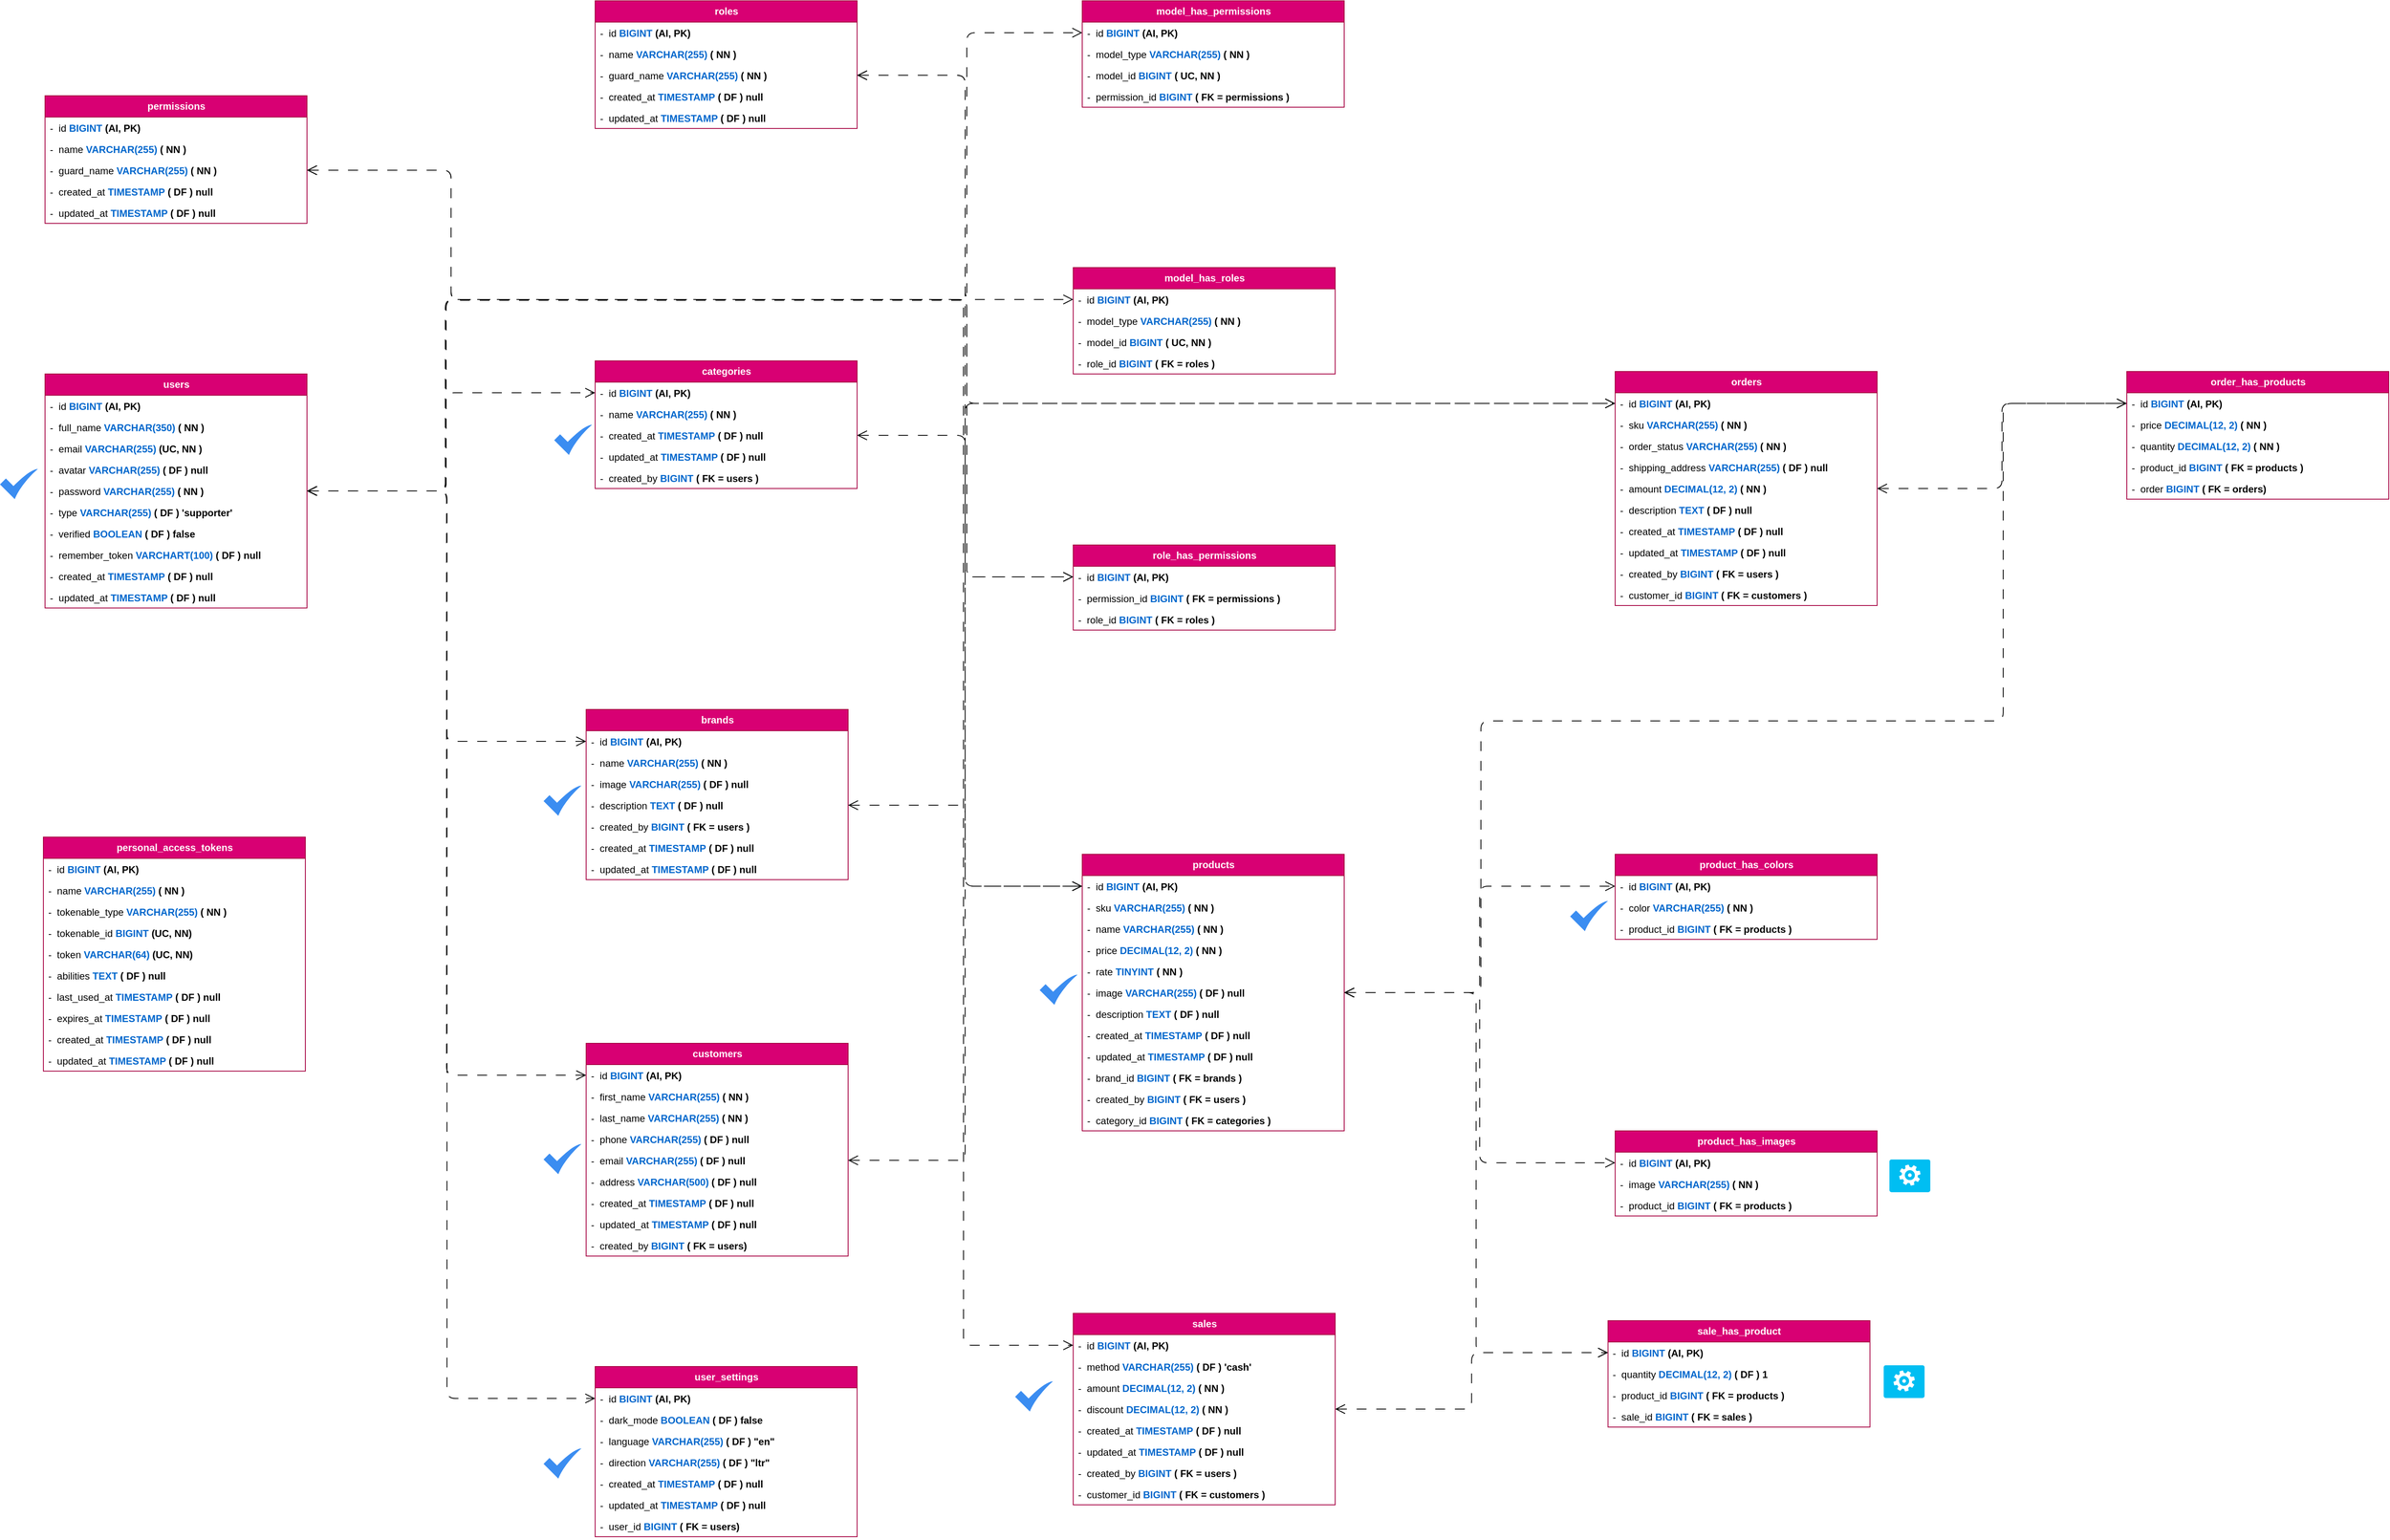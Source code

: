 <mxfile version="22.0.2" type="device" pages="4">
  <diagram name="Database Map" id="6O3sYQY15cstD4i7R7Sd">
    <mxGraphModel dx="1732" dy="1511" grid="0" gridSize="10" guides="1" tooltips="1" connect="1" arrows="1" fold="1" page="0" pageScale="1" pageWidth="850" pageHeight="1100" math="0" shadow="0">
      <root>
        <mxCell id="0" />
        <mxCell id="1" parent="0" />
        <UserObject label="users" tooltip="hello&#xa;" id="3bsqWY13QTQpi48-cMfZ-1">
          <mxCell style="swimlane;fontStyle=1;childLayout=stackLayout;horizontal=1;startSize=26;fillColor=#d80073;horizontalStack=0;resizeParent=1;resizeParentMax=0;resizeLast=0;collapsible=1;marginBottom=0;html=1;fontSize=12;strokeColor=#A50040;fontColor=#ffffff;connectable=1;allowArrows=1;treeFolding=0;treeMoving=0;comic=0;noLabel=0;portConstraintRotation=0;snapToPoint=0;fixDash=0;deletable=1;pointerEvents=1;moveCells=0;fixedWidth=0;autosize=0;movable=1;resizable=1;rotatable=1;editable=1;locked=0;" parent="1" vertex="1">
            <mxGeometry x="30" y="40" width="320" height="286" as="geometry">
              <mxRectangle x="540" y="230" width="70" height="30" as="alternateBounds" />
            </mxGeometry>
          </mxCell>
        </UserObject>
        <mxCell id="3bsqWY13QTQpi48-cMfZ-2" value="-&amp;nbsp; id &lt;font color=&quot;#0066cc&quot;&gt;&lt;b&gt;BIGINT&amp;nbsp;&lt;/b&gt;&lt;/font&gt;&lt;b&gt;(AI, PK)&lt;/b&gt;" style="text;align=left;verticalAlign=top;spacingLeft=4;spacingRight=4;overflow=hidden;rotatable=1;points=[[0,0.5],[1,0.5]];portConstraint=eastwest;whiteSpace=wrap;html=1;fontSize=12;movable=1;resizable=1;deletable=1;editable=1;locked=0;connectable=1;" parent="3bsqWY13QTQpi48-cMfZ-1" vertex="1">
          <mxGeometry y="26" width="320" height="26" as="geometry" />
        </mxCell>
        <mxCell id="3bsqWY13QTQpi48-cMfZ-9" value="-&amp;nbsp; full_name&amp;nbsp;&lt;font color=&quot;#0066cc&quot;&gt;&lt;b&gt;VARCHAR(350)&amp;nbsp;&lt;/b&gt;&lt;/font&gt;&lt;b&gt;( NN )&lt;/b&gt;" style="text;align=left;verticalAlign=top;spacingLeft=4;spacingRight=4;overflow=hidden;rotatable=1;points=[[0,0.5],[1,0.5]];portConstraint=eastwest;whiteSpace=wrap;html=1;fontSize=12;movable=1;resizable=1;deletable=1;editable=1;locked=0;connectable=1;" parent="3bsqWY13QTQpi48-cMfZ-1" vertex="1">
          <mxGeometry y="52" width="320" height="26" as="geometry" />
        </mxCell>
        <mxCell id="3bsqWY13QTQpi48-cMfZ-5" value="-&amp;nbsp; email&amp;nbsp;&lt;font color=&quot;#0066cc&quot;&gt;&lt;b&gt;VARCHAR(255)&amp;nbsp;&lt;/b&gt;&lt;/font&gt;&lt;b&gt;(UC, NN )&lt;/b&gt;" style="text;align=left;verticalAlign=top;spacingLeft=4;spacingRight=4;overflow=hidden;rotatable=1;points=[[0,0.5],[1,0.5]];portConstraint=eastwest;whiteSpace=wrap;html=1;fontSize=12;movable=1;resizable=1;deletable=1;editable=1;locked=0;connectable=1;" parent="3bsqWY13QTQpi48-cMfZ-1" vertex="1">
          <mxGeometry y="78" width="320" height="26" as="geometry" />
        </mxCell>
        <mxCell id="3bsqWY13QTQpi48-cMfZ-11" value="-&amp;nbsp; avatar&amp;nbsp;&lt;font color=&quot;#0066cc&quot;&gt;&lt;b&gt;VARCHAR(255)&amp;nbsp;&lt;/b&gt;&lt;/font&gt;&lt;b&gt;( DF ) null&lt;/b&gt;" style="text;align=left;verticalAlign=top;spacingLeft=4;spacingRight=4;overflow=hidden;rotatable=1;points=[[0,0.5],[1,0.5]];portConstraint=eastwest;whiteSpace=wrap;html=1;fontSize=12;movable=1;resizable=1;deletable=1;editable=1;locked=0;connectable=1;" parent="3bsqWY13QTQpi48-cMfZ-1" vertex="1">
          <mxGeometry y="104" width="320" height="26" as="geometry" />
        </mxCell>
        <mxCell id="3bsqWY13QTQpi48-cMfZ-7" value="-&amp;nbsp; password&amp;nbsp;&lt;font color=&quot;#0066cc&quot;&gt;&lt;b&gt;VARCHAR(255)&amp;nbsp;&lt;/b&gt;&lt;/font&gt;&lt;b&gt;( NN )&lt;/b&gt;" style="text;align=left;verticalAlign=top;spacingLeft=4;spacingRight=4;overflow=hidden;rotatable=1;points=[[0,0.5],[1,0.5]];portConstraint=eastwest;whiteSpace=wrap;html=1;fontSize=12;movable=1;resizable=1;deletable=1;editable=1;locked=0;connectable=1;" parent="3bsqWY13QTQpi48-cMfZ-1" vertex="1">
          <mxGeometry y="130" width="320" height="26" as="geometry" />
        </mxCell>
        <mxCell id="3bsqWY13QTQpi48-cMfZ-13" value="-&amp;nbsp; type&amp;nbsp;&lt;font color=&quot;#0066cc&quot;&gt;&lt;b&gt;VARCHAR(255)&amp;nbsp;&lt;/b&gt;&lt;/font&gt;&lt;b&gt;( DF ) &#39;supporter&lt;/b&gt;&lt;b style=&quot;background-color: initial;&quot;&gt;&#39;&lt;/b&gt;" style="text;align=left;verticalAlign=top;spacingLeft=4;spacingRight=4;overflow=hidden;rotatable=1;points=[[0,0.5],[1,0.5]];portConstraint=eastwest;whiteSpace=wrap;html=1;fontSize=12;movable=1;resizable=1;deletable=1;editable=1;locked=0;connectable=1;" parent="3bsqWY13QTQpi48-cMfZ-1" vertex="1">
          <mxGeometry y="156" width="320" height="26" as="geometry" />
        </mxCell>
        <mxCell id="3bsqWY13QTQpi48-cMfZ-197" value="-&amp;nbsp;&amp;nbsp;verified&amp;nbsp;&lt;font color=&quot;#0066cc&quot;&gt;&lt;b&gt;BOOLEAN&amp;nbsp;&lt;/b&gt;&lt;/font&gt;&lt;b&gt;( DF ) false&lt;/b&gt;" style="text;align=left;verticalAlign=top;spacingLeft=4;spacingRight=4;overflow=hidden;rotatable=1;points=[[0,0.5],[1,0.5]];portConstraint=eastwest;whiteSpace=wrap;html=1;fontSize=12;movable=1;resizable=1;deletable=1;editable=1;locked=0;connectable=1;" parent="3bsqWY13QTQpi48-cMfZ-1" vertex="1">
          <mxGeometry y="182" width="320" height="26" as="geometry" />
        </mxCell>
        <mxCell id="3bsqWY13QTQpi48-cMfZ-200" value="-&amp;nbsp;&amp;nbsp;remember_token&amp;nbsp;&lt;font style=&quot;background-color: initial;&quot; color=&quot;#0066cc&quot;&gt;&lt;b&gt;VARCHART(100)&amp;nbsp;&lt;/b&gt;&lt;/font&gt;&lt;b style=&quot;background-color: initial;&quot;&gt;( DF ) null&lt;/b&gt;" style="text;align=left;verticalAlign=top;spacingLeft=4;spacingRight=4;overflow=hidden;rotatable=1;points=[[0,0.5],[1,0.5]];portConstraint=eastwest;whiteSpace=wrap;html=1;fontSize=12;movable=1;resizable=1;deletable=1;editable=1;locked=0;connectable=1;" parent="3bsqWY13QTQpi48-cMfZ-1" vertex="1">
          <mxGeometry y="208" width="320" height="26" as="geometry" />
        </mxCell>
        <mxCell id="3bsqWY13QTQpi48-cMfZ-10" value="-&amp;nbsp; created_at&amp;nbsp;&lt;font color=&quot;#0066cc&quot;&gt;&lt;b&gt;TIMESTAMP&amp;nbsp;&lt;/b&gt;&lt;/font&gt;&lt;b&gt;( DF ) null&lt;/b&gt;" style="text;align=left;verticalAlign=top;spacingLeft=4;spacingRight=4;overflow=hidden;rotatable=1;points=[[0,0.5],[1,0.5]];portConstraint=eastwest;whiteSpace=wrap;html=1;fontSize=12;movable=1;resizable=1;deletable=1;editable=1;locked=0;connectable=1;" parent="3bsqWY13QTQpi48-cMfZ-1" vertex="1">
          <mxGeometry y="234" width="320" height="26" as="geometry" />
        </mxCell>
        <mxCell id="3bsqWY13QTQpi48-cMfZ-12" value="-&amp;nbsp; updated_at&amp;nbsp;&lt;font color=&quot;#0066cc&quot;&gt;&lt;b&gt;TIMESTAMP&amp;nbsp;&lt;/b&gt;&lt;/font&gt;&lt;b&gt;( DF ) null&lt;/b&gt;" style="text;align=left;verticalAlign=top;spacingLeft=4;spacingRight=4;overflow=hidden;rotatable=1;points=[[0,0.5],[1,0.5]];portConstraint=eastwest;whiteSpace=wrap;html=1;fontSize=12;movable=1;resizable=1;deletable=1;editable=1;locked=0;connectable=1;" parent="3bsqWY13QTQpi48-cMfZ-1" vertex="1">
          <mxGeometry y="260" width="320" height="26" as="geometry" />
        </mxCell>
        <UserObject label="personal_access_tokens" tooltip="hello&#xa;" id="3bsqWY13QTQpi48-cMfZ-14">
          <mxCell style="swimlane;fontStyle=1;childLayout=stackLayout;horizontal=1;startSize=26;fillColor=#d80073;horizontalStack=0;resizeParent=1;resizeParentMax=0;resizeLast=0;collapsible=1;marginBottom=0;html=1;fontSize=12;strokeColor=#A50040;fontColor=#ffffff;connectable=1;allowArrows=1;treeFolding=0;treeMoving=0;comic=0;noLabel=0;portConstraintRotation=0;snapToPoint=0;fixDash=0;deletable=1;pointerEvents=1;moveCells=0;fixedWidth=0;autosize=0;movable=1;resizable=1;rotatable=1;editable=1;locked=0;" parent="1" vertex="1">
            <mxGeometry x="28" y="606" width="320" height="286" as="geometry">
              <mxRectangle x="540" y="230" width="70" height="30" as="alternateBounds" />
            </mxGeometry>
          </mxCell>
        </UserObject>
        <mxCell id="3bsqWY13QTQpi48-cMfZ-15" value="-&amp;nbsp; id &lt;font color=&quot;#0066cc&quot;&gt;&lt;b&gt;BIGINT&amp;nbsp;&lt;/b&gt;&lt;/font&gt;&lt;b&gt;(AI, PK)&lt;/b&gt;" style="text;align=left;verticalAlign=top;spacingLeft=4;spacingRight=4;overflow=hidden;rotatable=1;points=[[0,0.5],[1,0.5]];portConstraint=eastwest;whiteSpace=wrap;html=1;fontSize=12;movable=1;resizable=1;deletable=1;editable=1;locked=0;connectable=1;" parent="3bsqWY13QTQpi48-cMfZ-14" vertex="1">
          <mxGeometry y="26" width="320" height="26" as="geometry" />
        </mxCell>
        <mxCell id="3bsqWY13QTQpi48-cMfZ-24" value="-&amp;nbsp; name&amp;nbsp;&lt;font color=&quot;#0066cc&quot;&gt;&lt;b&gt;VARCHAR(255)&amp;nbsp;&lt;/b&gt;&lt;/font&gt;&lt;b&gt;( NN )&lt;/b&gt;" style="text;align=left;verticalAlign=top;spacingLeft=4;spacingRight=4;overflow=hidden;rotatable=1;points=[[0,0.5],[1,0.5]];portConstraint=eastwest;whiteSpace=wrap;html=1;fontSize=12;movable=1;resizable=1;deletable=1;editable=1;locked=0;connectable=1;" parent="3bsqWY13QTQpi48-cMfZ-14" vertex="1">
          <mxGeometry y="52" width="320" height="26" as="geometry" />
        </mxCell>
        <mxCell id="3bsqWY13QTQpi48-cMfZ-16" value="-&amp;nbsp;&amp;nbsp;tokenable_type&amp;nbsp;&lt;font color=&quot;#0066cc&quot;&gt;&lt;b&gt;VARCHAR(255)&amp;nbsp;&lt;/b&gt;&lt;/font&gt;&lt;b&gt;( NN )&lt;/b&gt;" style="text;align=left;verticalAlign=top;spacingLeft=4;spacingRight=4;overflow=hidden;rotatable=1;points=[[0,0.5],[1,0.5]];portConstraint=eastwest;whiteSpace=wrap;html=1;fontSize=12;movable=1;resizable=1;deletable=1;editable=1;locked=0;connectable=1;" parent="3bsqWY13QTQpi48-cMfZ-14" vertex="1">
          <mxGeometry y="78" width="320" height="26" as="geometry" />
        </mxCell>
        <mxCell id="3bsqWY13QTQpi48-cMfZ-25" value="-&amp;nbsp;&amp;nbsp;tokenable_id&amp;nbsp;&lt;font color=&quot;#0066cc&quot;&gt;&lt;b&gt;BIGINT&amp;nbsp;&lt;/b&gt;&lt;/font&gt;&lt;b&gt;(UC, NN)&lt;/b&gt;" style="text;align=left;verticalAlign=top;spacingLeft=4;spacingRight=4;overflow=hidden;rotatable=1;points=[[0,0.5],[1,0.5]];portConstraint=eastwest;whiteSpace=wrap;html=1;fontSize=12;movable=1;resizable=1;deletable=1;editable=1;locked=0;connectable=1;" parent="3bsqWY13QTQpi48-cMfZ-14" vertex="1">
          <mxGeometry y="104" width="320" height="26" as="geometry" />
        </mxCell>
        <mxCell id="3bsqWY13QTQpi48-cMfZ-26" value="-&amp;nbsp; token&amp;nbsp;&lt;font color=&quot;#0066cc&quot;&gt;&lt;b&gt;VARCHAR(64)&amp;nbsp;&lt;/b&gt;&lt;/font&gt;&lt;b&gt;(UC, NN)&lt;/b&gt;" style="text;align=left;verticalAlign=top;spacingLeft=4;spacingRight=4;overflow=hidden;rotatable=1;points=[[0,0.5],[1,0.5]];portConstraint=eastwest;whiteSpace=wrap;html=1;fontSize=12;movable=1;resizable=1;deletable=1;editable=1;locked=0;connectable=1;" parent="3bsqWY13QTQpi48-cMfZ-14" vertex="1">
          <mxGeometry y="130" width="320" height="26" as="geometry" />
        </mxCell>
        <mxCell id="3bsqWY13QTQpi48-cMfZ-27" value="-&amp;nbsp;&amp;nbsp;abilities&amp;nbsp;&lt;font color=&quot;#0066cc&quot;&gt;&lt;b&gt;TEXT&amp;nbsp;&lt;/b&gt;&lt;/font&gt;&lt;b&gt;( DF ) null&lt;/b&gt;" style="text;align=left;verticalAlign=top;spacingLeft=4;spacingRight=4;overflow=hidden;rotatable=1;points=[[0,0.5],[1,0.5]];portConstraint=eastwest;whiteSpace=wrap;html=1;fontSize=12;movable=1;resizable=1;deletable=1;editable=1;locked=0;connectable=1;" parent="3bsqWY13QTQpi48-cMfZ-14" vertex="1">
          <mxGeometry y="156" width="320" height="26" as="geometry" />
        </mxCell>
        <mxCell id="3bsqWY13QTQpi48-cMfZ-28" value="-&amp;nbsp;&amp;nbsp;last_used_at&amp;nbsp;&lt;font color=&quot;#0066cc&quot;&gt;&lt;b&gt;TIMESTAMP&amp;nbsp;&lt;/b&gt;&lt;/font&gt;&lt;b&gt;( DF ) null&lt;/b&gt;" style="text;align=left;verticalAlign=top;spacingLeft=4;spacingRight=4;overflow=hidden;rotatable=1;points=[[0,0.5],[1,0.5]];portConstraint=eastwest;whiteSpace=wrap;html=1;fontSize=12;movable=1;resizable=1;deletable=1;editable=1;locked=0;connectable=1;" parent="3bsqWY13QTQpi48-cMfZ-14" vertex="1">
          <mxGeometry y="182" width="320" height="26" as="geometry" />
        </mxCell>
        <mxCell id="3bsqWY13QTQpi48-cMfZ-29" value="-&amp;nbsp;&amp;nbsp;expires_at&amp;nbsp;&lt;font color=&quot;#0066cc&quot;&gt;&lt;b&gt;TIMESTAMP&amp;nbsp;&lt;/b&gt;&lt;/font&gt;&lt;b&gt;( DF ) null&lt;/b&gt;" style="text;align=left;verticalAlign=top;spacingLeft=4;spacingRight=4;overflow=hidden;rotatable=1;points=[[0,0.5],[1,0.5]];portConstraint=eastwest;whiteSpace=wrap;html=1;fontSize=12;movable=1;resizable=1;deletable=1;editable=1;locked=0;connectable=1;" parent="3bsqWY13QTQpi48-cMfZ-14" vertex="1">
          <mxGeometry y="208" width="320" height="26" as="geometry" />
        </mxCell>
        <mxCell id="3bsqWY13QTQpi48-cMfZ-22" value="-&amp;nbsp; created_at&amp;nbsp;&lt;font color=&quot;#0066cc&quot;&gt;&lt;b&gt;TIMESTAMP&amp;nbsp;&lt;/b&gt;&lt;/font&gt;&lt;b&gt;( DF ) null&lt;/b&gt;" style="text;align=left;verticalAlign=top;spacingLeft=4;spacingRight=4;overflow=hidden;rotatable=1;points=[[0,0.5],[1,0.5]];portConstraint=eastwest;whiteSpace=wrap;html=1;fontSize=12;movable=1;resizable=1;deletable=1;editable=1;locked=0;connectable=1;" parent="3bsqWY13QTQpi48-cMfZ-14" vertex="1">
          <mxGeometry y="234" width="320" height="26" as="geometry" />
        </mxCell>
        <mxCell id="3bsqWY13QTQpi48-cMfZ-23" value="-&amp;nbsp; updated_at&amp;nbsp;&lt;font color=&quot;#0066cc&quot;&gt;&lt;b&gt;TIMESTAMP&amp;nbsp;&lt;/b&gt;&lt;/font&gt;&lt;b&gt;( DF ) null&lt;/b&gt;" style="text;align=left;verticalAlign=top;spacingLeft=4;spacingRight=4;overflow=hidden;rotatable=1;points=[[0,0.5],[1,0.5]];portConstraint=eastwest;whiteSpace=wrap;html=1;fontSize=12;movable=1;resizable=1;deletable=1;editable=1;locked=0;connectable=1;" parent="3bsqWY13QTQpi48-cMfZ-14" vertex="1">
          <mxGeometry y="260" width="320" height="26" as="geometry" />
        </mxCell>
        <UserObject label="permissions" tooltip="hello&#xa;" id="3bsqWY13QTQpi48-cMfZ-30">
          <mxCell style="swimlane;fontStyle=1;childLayout=stackLayout;horizontal=1;startSize=26;fillColor=#d80073;horizontalStack=0;resizeParent=1;resizeParentMax=0;resizeLast=0;collapsible=1;marginBottom=0;html=1;fontSize=12;strokeColor=#A50040;fontColor=#ffffff;connectable=1;allowArrows=1;treeFolding=0;treeMoving=0;comic=0;noLabel=0;portConstraintRotation=0;snapToPoint=0;fixDash=0;deletable=1;pointerEvents=1;moveCells=0;fixedWidth=0;autosize=0;movable=1;resizable=1;rotatable=1;editable=1;locked=0;" parent="1" vertex="1">
            <mxGeometry x="30" y="-300" width="320" height="156" as="geometry">
              <mxRectangle x="540" y="230" width="70" height="30" as="alternateBounds" />
            </mxGeometry>
          </mxCell>
        </UserObject>
        <mxCell id="3bsqWY13QTQpi48-cMfZ-31" value="-&amp;nbsp; id &lt;font color=&quot;#0066cc&quot;&gt;&lt;b&gt;BIGINT&amp;nbsp;&lt;/b&gt;&lt;/font&gt;&lt;b&gt;(AI, PK)&lt;/b&gt;" style="text;align=left;verticalAlign=top;spacingLeft=4;spacingRight=4;overflow=hidden;rotatable=1;points=[[0,0.5],[1,0.5]];portConstraint=eastwest;whiteSpace=wrap;html=1;fontSize=12;movable=1;resizable=1;deletable=1;editable=1;locked=0;connectable=1;" parent="3bsqWY13QTQpi48-cMfZ-30" vertex="1">
          <mxGeometry y="26" width="320" height="26" as="geometry" />
        </mxCell>
        <mxCell id="3bsqWY13QTQpi48-cMfZ-32" value="-&amp;nbsp; name&amp;nbsp;&lt;font color=&quot;#0066cc&quot;&gt;&lt;b&gt;VARCHAR(255)&amp;nbsp;&lt;/b&gt;&lt;/font&gt;&lt;b&gt;( NN )&lt;/b&gt;" style="text;align=left;verticalAlign=top;spacingLeft=4;spacingRight=4;overflow=hidden;rotatable=1;points=[[0,0.5],[1,0.5]];portConstraint=eastwest;whiteSpace=wrap;html=1;fontSize=12;movable=1;resizable=1;deletable=1;editable=1;locked=0;connectable=1;" parent="3bsqWY13QTQpi48-cMfZ-30" vertex="1">
          <mxGeometry y="52" width="320" height="26" as="geometry" />
        </mxCell>
        <mxCell id="3bsqWY13QTQpi48-cMfZ-40" value="-&amp;nbsp;&amp;nbsp;guard_name&amp;nbsp;&lt;font color=&quot;#0066cc&quot;&gt;&lt;b&gt;VARCHAR(255)&amp;nbsp;&lt;/b&gt;&lt;/font&gt;&lt;b&gt;( NN )&lt;/b&gt;" style="text;align=left;verticalAlign=top;spacingLeft=4;spacingRight=4;overflow=hidden;rotatable=1;points=[[0,0.5],[1,0.5]];portConstraint=eastwest;whiteSpace=wrap;html=1;fontSize=12;movable=1;resizable=1;deletable=1;editable=1;locked=0;connectable=1;" parent="3bsqWY13QTQpi48-cMfZ-30" vertex="1">
          <mxGeometry y="78" width="320" height="26" as="geometry" />
        </mxCell>
        <mxCell id="3bsqWY13QTQpi48-cMfZ-38" value="-&amp;nbsp; created_at&amp;nbsp;&lt;font color=&quot;#0066cc&quot;&gt;&lt;b&gt;TIMESTAMP&amp;nbsp;&lt;/b&gt;&lt;/font&gt;&lt;b&gt;( DF ) null&lt;/b&gt;" style="text;align=left;verticalAlign=top;spacingLeft=4;spacingRight=4;overflow=hidden;rotatable=1;points=[[0,0.5],[1,0.5]];portConstraint=eastwest;whiteSpace=wrap;html=1;fontSize=12;movable=1;resizable=1;deletable=1;editable=1;locked=0;connectable=1;" parent="3bsqWY13QTQpi48-cMfZ-30" vertex="1">
          <mxGeometry y="104" width="320" height="26" as="geometry" />
        </mxCell>
        <mxCell id="3bsqWY13QTQpi48-cMfZ-39" value="-&amp;nbsp; updated_at&amp;nbsp;&lt;font color=&quot;#0066cc&quot;&gt;&lt;b&gt;TIMESTAMP&amp;nbsp;&lt;/b&gt;&lt;/font&gt;&lt;b&gt;( DF ) null&lt;/b&gt;" style="text;align=left;verticalAlign=top;spacingLeft=4;spacingRight=4;overflow=hidden;rotatable=1;points=[[0,0.5],[1,0.5]];portConstraint=eastwest;whiteSpace=wrap;html=1;fontSize=12;movable=1;resizable=1;deletable=1;editable=1;locked=0;connectable=1;" parent="3bsqWY13QTQpi48-cMfZ-30" vertex="1">
          <mxGeometry y="130" width="320" height="26" as="geometry" />
        </mxCell>
        <UserObject label="products" tooltip="hello&#xa;" id="3bsqWY13QTQpi48-cMfZ-41">
          <mxCell style="swimlane;fontStyle=1;childLayout=stackLayout;horizontal=1;startSize=26;fillColor=#d80073;horizontalStack=0;resizeParent=1;resizeParentMax=0;resizeLast=0;collapsible=1;marginBottom=0;html=1;fontSize=12;strokeColor=#A50040;fontColor=#ffffff;connectable=1;allowArrows=1;treeFolding=0;treeMoving=0;comic=0;noLabel=0;portConstraintRotation=0;snapToPoint=0;fixDash=0;deletable=1;pointerEvents=1;moveCells=0;fixedWidth=0;autosize=0;movable=1;resizable=1;rotatable=1;editable=1;locked=0;" parent="1" vertex="1">
            <mxGeometry x="1297" y="627" width="320" height="338" as="geometry">
              <mxRectangle x="540" y="230" width="70" height="30" as="alternateBounds" />
            </mxGeometry>
          </mxCell>
        </UserObject>
        <mxCell id="3bsqWY13QTQpi48-cMfZ-42" value="-&amp;nbsp; id &lt;font color=&quot;#0066cc&quot;&gt;&lt;b&gt;BIGINT&amp;nbsp;&lt;/b&gt;&lt;/font&gt;&lt;b&gt;(AI, PK)&lt;/b&gt;" style="text;align=left;verticalAlign=top;spacingLeft=4;spacingRight=4;overflow=hidden;rotatable=1;points=[[0,0.5],[1,0.5]];portConstraint=eastwest;whiteSpace=wrap;html=1;fontSize=12;movable=1;resizable=1;deletable=1;editable=1;locked=0;connectable=1;" parent="3bsqWY13QTQpi48-cMfZ-41" vertex="1">
          <mxGeometry y="26" width="320" height="26" as="geometry" />
        </mxCell>
        <mxCell id="3bsqWY13QTQpi48-cMfZ-43" value="-&amp;nbsp; sku&amp;nbsp;&lt;font color=&quot;#0066cc&quot;&gt;&lt;b&gt;VARCHAR(255)&amp;nbsp;&lt;/b&gt;&lt;/font&gt;&lt;b&gt;( NN )&lt;/b&gt;" style="text;align=left;verticalAlign=top;spacingLeft=4;spacingRight=4;overflow=hidden;rotatable=1;points=[[0,0.5],[1,0.5]];portConstraint=eastwest;whiteSpace=wrap;html=1;fontSize=12;movable=1;resizable=1;deletable=1;editable=1;locked=0;connectable=1;" parent="3bsqWY13QTQpi48-cMfZ-41" vertex="1">
          <mxGeometry y="52" width="320" height="26" as="geometry" />
        </mxCell>
        <mxCell id="3bsqWY13QTQpi48-cMfZ-62" value="-&amp;nbsp; name&amp;nbsp;&lt;font color=&quot;#0066cc&quot;&gt;&lt;b&gt;VARCHAR(255)&amp;nbsp;&lt;/b&gt;&lt;/font&gt;&lt;b&gt;( NN )&lt;/b&gt;" style="text;align=left;verticalAlign=top;spacingLeft=4;spacingRight=4;overflow=hidden;rotatable=1;points=[[0,0.5],[1,0.5]];portConstraint=eastwest;whiteSpace=wrap;html=1;fontSize=12;movable=1;resizable=1;deletable=1;editable=1;locked=0;connectable=1;" parent="3bsqWY13QTQpi48-cMfZ-41" vertex="1">
          <mxGeometry y="78" width="320" height="26" as="geometry" />
        </mxCell>
        <mxCell id="3bsqWY13QTQpi48-cMfZ-44" value="-&amp;nbsp;&amp;nbsp;price&amp;nbsp;&lt;font color=&quot;#0066cc&quot;&gt;&lt;b&gt;DECIMAL(12, 2)&amp;nbsp;&lt;/b&gt;&lt;/font&gt;&lt;b&gt;( NN )&lt;/b&gt;" style="text;align=left;verticalAlign=top;spacingLeft=4;spacingRight=4;overflow=hidden;rotatable=1;points=[[0,0.5],[1,0.5]];portConstraint=eastwest;whiteSpace=wrap;html=1;fontSize=12;movable=1;resizable=1;deletable=1;editable=1;locked=0;connectable=1;" parent="3bsqWY13QTQpi48-cMfZ-41" vertex="1">
          <mxGeometry y="104" width="320" height="26" as="geometry" />
        </mxCell>
        <mxCell id="3bsqWY13QTQpi48-cMfZ-63" value="-&amp;nbsp;&amp;nbsp;rate&amp;nbsp;&lt;font color=&quot;#0066cc&quot;&gt;&lt;b&gt;TINYINT&amp;nbsp;&lt;/b&gt;&lt;/font&gt;&lt;b&gt;( NN )&lt;/b&gt;" style="text;align=left;verticalAlign=top;spacingLeft=4;spacingRight=4;overflow=hidden;rotatable=1;points=[[0,0.5],[1,0.5]];portConstraint=eastwest;whiteSpace=wrap;html=1;fontSize=12;movable=1;resizable=1;deletable=1;editable=1;locked=0;connectable=1;" parent="3bsqWY13QTQpi48-cMfZ-41" vertex="1">
          <mxGeometry y="130" width="320" height="26" as="geometry" />
        </mxCell>
        <mxCell id="3bsqWY13QTQpi48-cMfZ-93" value="-&amp;nbsp;&amp;nbsp;image&amp;nbsp;&lt;font color=&quot;#0066cc&quot;&gt;&lt;b&gt;VARCHAR(255)&amp;nbsp;&lt;/b&gt;&lt;/font&gt;&lt;b&gt;( DF ) null&lt;/b&gt;" style="text;align=left;verticalAlign=top;spacingLeft=4;spacingRight=4;overflow=hidden;rotatable=1;points=[[0,0.5],[1,0.5]];portConstraint=eastwest;whiteSpace=wrap;html=1;fontSize=12;movable=1;resizable=1;deletable=1;editable=1;locked=0;connectable=1;" parent="3bsqWY13QTQpi48-cMfZ-41" vertex="1">
          <mxGeometry y="156" width="320" height="26" as="geometry" />
        </mxCell>
        <mxCell id="3bsqWY13QTQpi48-cMfZ-64" value="-&amp;nbsp; description&amp;nbsp;&lt;font color=&quot;#0066cc&quot;&gt;&lt;b&gt;TEXT&amp;nbsp;&lt;/b&gt;&lt;/font&gt;&lt;b&gt;( DF ) null&lt;/b&gt;" style="text;align=left;verticalAlign=top;spacingLeft=4;spacingRight=4;overflow=hidden;rotatable=1;points=[[0,0.5],[1,0.5]];portConstraint=eastwest;whiteSpace=wrap;html=1;fontSize=12;movable=1;resizable=1;deletable=1;editable=1;locked=0;connectable=1;" parent="3bsqWY13QTQpi48-cMfZ-41" vertex="1">
          <mxGeometry y="182" width="320" height="26" as="geometry" />
        </mxCell>
        <mxCell id="3bsqWY13QTQpi48-cMfZ-45" value="-&amp;nbsp; created_at&amp;nbsp;&lt;font color=&quot;#0066cc&quot;&gt;&lt;b&gt;TIMESTAMP&amp;nbsp;&lt;/b&gt;&lt;/font&gt;&lt;b&gt;( DF ) null&lt;/b&gt;" style="text;align=left;verticalAlign=top;spacingLeft=4;spacingRight=4;overflow=hidden;rotatable=1;points=[[0,0.5],[1,0.5]];portConstraint=eastwest;whiteSpace=wrap;html=1;fontSize=12;movable=1;resizable=1;deletable=1;editable=1;locked=0;connectable=1;" parent="3bsqWY13QTQpi48-cMfZ-41" vertex="1">
          <mxGeometry y="208" width="320" height="26" as="geometry" />
        </mxCell>
        <mxCell id="3bsqWY13QTQpi48-cMfZ-46" value="-&amp;nbsp; updated_at&amp;nbsp;&lt;font color=&quot;#0066cc&quot;&gt;&lt;b&gt;TIMESTAMP&amp;nbsp;&lt;/b&gt;&lt;/font&gt;&lt;b&gt;( DF ) null&lt;/b&gt;" style="text;align=left;verticalAlign=top;spacingLeft=4;spacingRight=4;overflow=hidden;rotatable=1;points=[[0,0.5],[1,0.5]];portConstraint=eastwest;whiteSpace=wrap;html=1;fontSize=12;movable=1;resizable=1;deletable=1;editable=1;locked=0;connectable=1;" parent="3bsqWY13QTQpi48-cMfZ-41" vertex="1">
          <mxGeometry y="234" width="320" height="26" as="geometry" />
        </mxCell>
        <mxCell id="3bsqWY13QTQpi48-cMfZ-66" value="-&amp;nbsp; brand_id&amp;nbsp;&lt;font color=&quot;#0066cc&quot;&gt;&lt;b&gt;BIGINT&amp;nbsp;&lt;/b&gt;&lt;/font&gt;&lt;b&gt;( FK = brands )&lt;/b&gt;" style="text;align=left;verticalAlign=top;spacingLeft=4;spacingRight=4;overflow=hidden;rotatable=1;points=[[0,0.5],[1,0.5]];portConstraint=eastwest;whiteSpace=wrap;html=1;fontSize=12;movable=1;resizable=1;deletable=1;editable=1;locked=0;connectable=1;" parent="3bsqWY13QTQpi48-cMfZ-41" vertex="1">
          <mxGeometry y="260" width="320" height="26" as="geometry" />
        </mxCell>
        <mxCell id="3bsqWY13QTQpi48-cMfZ-67" value="-&amp;nbsp; created_by&amp;nbsp;&lt;font color=&quot;#0066cc&quot;&gt;&lt;b&gt;BIGINT&amp;nbsp;&lt;/b&gt;&lt;/font&gt;&lt;b&gt;( FK = users )&lt;/b&gt;" style="text;align=left;verticalAlign=top;spacingLeft=4;spacingRight=4;overflow=hidden;rotatable=1;points=[[0,0.5],[1,0.5]];portConstraint=eastwest;whiteSpace=wrap;html=1;fontSize=12;movable=1;resizable=1;deletable=1;editable=1;locked=0;connectable=1;" parent="3bsqWY13QTQpi48-cMfZ-41" vertex="1">
          <mxGeometry y="286" width="320" height="26" as="geometry" />
        </mxCell>
        <mxCell id="3bsqWY13QTQpi48-cMfZ-99" value="-&amp;nbsp; category_id&amp;nbsp;&lt;font color=&quot;#0066cc&quot;&gt;&lt;b&gt;BIGINT&amp;nbsp;&lt;/b&gt;&lt;/font&gt;&lt;b&gt;( FK = categories )&lt;/b&gt;" style="text;align=left;verticalAlign=top;spacingLeft=4;spacingRight=4;overflow=hidden;rotatable=1;points=[[0,0.5],[1,0.5]];portConstraint=eastwest;whiteSpace=wrap;html=1;fontSize=12;movable=1;resizable=1;deletable=1;editable=1;locked=0;connectable=1;" parent="3bsqWY13QTQpi48-cMfZ-41" vertex="1">
          <mxGeometry y="312" width="320" height="26" as="geometry" />
        </mxCell>
        <UserObject label="categories" tooltip="hello&#xa;" id="3bsqWY13QTQpi48-cMfZ-47">
          <mxCell style="swimlane;fontStyle=1;childLayout=stackLayout;horizontal=1;startSize=26;fillColor=#d80073;horizontalStack=0;resizeParent=1;resizeParentMax=0;resizeLast=0;collapsible=1;marginBottom=0;html=1;fontSize=12;strokeColor=#A50040;fontColor=#ffffff;connectable=1;allowArrows=1;treeFolding=0;treeMoving=0;comic=0;noLabel=0;portConstraintRotation=0;snapToPoint=0;fixDash=0;deletable=1;pointerEvents=1;moveCells=0;fixedWidth=0;autosize=0;movable=1;resizable=1;rotatable=1;editable=1;locked=0;" parent="1" vertex="1">
            <mxGeometry x="702" y="24" width="320" height="156" as="geometry">
              <mxRectangle x="540" y="230" width="70" height="30" as="alternateBounds" />
            </mxGeometry>
          </mxCell>
        </UserObject>
        <mxCell id="3bsqWY13QTQpi48-cMfZ-48" value="-&amp;nbsp; id &lt;font color=&quot;#0066cc&quot;&gt;&lt;b&gt;BIGINT&amp;nbsp;&lt;/b&gt;&lt;/font&gt;&lt;b&gt;(AI, PK)&lt;/b&gt;" style="text;align=left;verticalAlign=top;spacingLeft=4;spacingRight=4;overflow=hidden;rotatable=1;points=[[0,0.5],[1,0.5]];portConstraint=eastwest;whiteSpace=wrap;html=1;fontSize=12;movable=1;resizable=1;deletable=1;editable=1;locked=0;connectable=1;" parent="3bsqWY13QTQpi48-cMfZ-47" vertex="1">
          <mxGeometry y="26" width="320" height="26" as="geometry" />
        </mxCell>
        <mxCell id="3bsqWY13QTQpi48-cMfZ-49" value="-&amp;nbsp; name&amp;nbsp;&lt;font color=&quot;#0066cc&quot;&gt;&lt;b&gt;VARCHAR(255)&amp;nbsp;&lt;/b&gt;&lt;/font&gt;&lt;b&gt;( NN )&lt;/b&gt;" style="text;align=left;verticalAlign=top;spacingLeft=4;spacingRight=4;overflow=hidden;rotatable=1;points=[[0,0.5],[1,0.5]];portConstraint=eastwest;whiteSpace=wrap;html=1;fontSize=12;movable=1;resizable=1;deletable=1;editable=1;locked=0;connectable=1;" parent="3bsqWY13QTQpi48-cMfZ-47" vertex="1">
          <mxGeometry y="52" width="320" height="26" as="geometry" />
        </mxCell>
        <mxCell id="3bsqWY13QTQpi48-cMfZ-51" value="-&amp;nbsp; created_at&amp;nbsp;&lt;font color=&quot;#0066cc&quot;&gt;&lt;b&gt;TIMESTAMP&amp;nbsp;&lt;/b&gt;&lt;/font&gt;&lt;b&gt;( DF ) null&lt;/b&gt;" style="text;align=left;verticalAlign=top;spacingLeft=4;spacingRight=4;overflow=hidden;rotatable=1;points=[[0,0.5],[1,0.5]];portConstraint=eastwest;whiteSpace=wrap;html=1;fontSize=12;movable=1;resizable=1;deletable=1;editable=1;locked=0;connectable=1;" parent="3bsqWY13QTQpi48-cMfZ-47" vertex="1">
          <mxGeometry y="78" width="320" height="26" as="geometry" />
        </mxCell>
        <mxCell id="3bsqWY13QTQpi48-cMfZ-52" value="-&amp;nbsp; updated_at&amp;nbsp;&lt;font color=&quot;#0066cc&quot;&gt;&lt;b&gt;TIMESTAMP&amp;nbsp;&lt;/b&gt;&lt;/font&gt;&lt;b&gt;( DF ) null&lt;/b&gt;" style="text;align=left;verticalAlign=top;spacingLeft=4;spacingRight=4;overflow=hidden;rotatable=1;points=[[0,0.5],[1,0.5]];portConstraint=eastwest;whiteSpace=wrap;html=1;fontSize=12;movable=1;resizable=1;deletable=1;editable=1;locked=0;connectable=1;" parent="3bsqWY13QTQpi48-cMfZ-47" vertex="1">
          <mxGeometry y="104" width="320" height="26" as="geometry" />
        </mxCell>
        <mxCell id="3bsqWY13QTQpi48-cMfZ-53" value="-&amp;nbsp; created_by&amp;nbsp;&lt;font color=&quot;#0066cc&quot;&gt;&lt;b&gt;BIGINT&amp;nbsp;&lt;/b&gt;&lt;/font&gt;&lt;b&gt;( FK = users )&lt;/b&gt;" style="text;align=left;verticalAlign=top;spacingLeft=4;spacingRight=4;overflow=hidden;rotatable=1;points=[[0,0.5],[1,0.5]];portConstraint=eastwest;whiteSpace=wrap;html=1;fontSize=12;movable=1;resizable=1;deletable=1;editable=1;locked=0;connectable=1;" parent="3bsqWY13QTQpi48-cMfZ-47" vertex="1">
          <mxGeometry y="130" width="320" height="26" as="geometry" />
        </mxCell>
        <UserObject label="brands" tooltip="hello&#xa;" id="3bsqWY13QTQpi48-cMfZ-55">
          <mxCell style="swimlane;fontStyle=1;childLayout=stackLayout;horizontal=1;startSize=26;fillColor=#d80073;horizontalStack=0;resizeParent=1;resizeParentMax=0;resizeLast=0;collapsible=1;marginBottom=0;html=1;fontSize=12;strokeColor=#A50040;fontColor=#ffffff;connectable=1;allowArrows=1;treeFolding=0;treeMoving=0;comic=0;noLabel=0;portConstraintRotation=0;snapToPoint=0;fixDash=0;deletable=1;pointerEvents=1;moveCells=0;fixedWidth=0;autosize=0;movable=1;resizable=1;rotatable=1;editable=1;locked=0;" parent="1" vertex="1">
            <mxGeometry x="691" y="450" width="320" height="208" as="geometry">
              <mxRectangle x="540" y="230" width="70" height="30" as="alternateBounds" />
            </mxGeometry>
          </mxCell>
        </UserObject>
        <mxCell id="3bsqWY13QTQpi48-cMfZ-56" value="-&amp;nbsp; id &lt;font color=&quot;#0066cc&quot;&gt;&lt;b&gt;BIGINT&amp;nbsp;&lt;/b&gt;&lt;/font&gt;&lt;b&gt;(AI, PK)&lt;/b&gt;" style="text;align=left;verticalAlign=top;spacingLeft=4;spacingRight=4;overflow=hidden;rotatable=1;points=[[0,0.5],[1,0.5]];portConstraint=eastwest;whiteSpace=wrap;html=1;fontSize=12;movable=1;resizable=1;deletable=1;editable=1;locked=0;connectable=1;" parent="3bsqWY13QTQpi48-cMfZ-55" vertex="1">
          <mxGeometry y="26" width="320" height="26" as="geometry" />
        </mxCell>
        <mxCell id="3bsqWY13QTQpi48-cMfZ-57" value="-&amp;nbsp; name&amp;nbsp;&lt;font color=&quot;#0066cc&quot;&gt;&lt;b&gt;VARCHAR(255)&amp;nbsp;&lt;/b&gt;&lt;/font&gt;&lt;b&gt;( NN )&lt;/b&gt;" style="text;align=left;verticalAlign=top;spacingLeft=4;spacingRight=4;overflow=hidden;rotatable=1;points=[[0,0.5],[1,0.5]];portConstraint=eastwest;whiteSpace=wrap;html=1;fontSize=12;movable=1;resizable=1;deletable=1;editable=1;locked=0;connectable=1;" parent="3bsqWY13QTQpi48-cMfZ-55" vertex="1">
          <mxGeometry y="52" width="320" height="26" as="geometry" />
        </mxCell>
        <mxCell id="3bsqWY13QTQpi48-cMfZ-158" value="-&amp;nbsp; image&amp;nbsp;&lt;font color=&quot;#0066cc&quot;&gt;&lt;b&gt;VARCHAR(255)&amp;nbsp;&lt;/b&gt;&lt;/font&gt;&lt;b&gt;( DF ) null&lt;/b&gt;" style="text;align=left;verticalAlign=top;spacingLeft=4;spacingRight=4;overflow=hidden;rotatable=1;points=[[0,0.5],[1,0.5]];portConstraint=eastwest;whiteSpace=wrap;html=1;fontSize=12;movable=1;resizable=1;deletable=1;editable=1;locked=0;connectable=1;" parent="3bsqWY13QTQpi48-cMfZ-55" vertex="1">
          <mxGeometry y="78" width="320" height="26" as="geometry" />
        </mxCell>
        <mxCell id="3bsqWY13QTQpi48-cMfZ-159" value="-&amp;nbsp; description&amp;nbsp;&lt;font color=&quot;#0066cc&quot;&gt;&lt;b&gt;TEXT&amp;nbsp;&lt;/b&gt;&lt;/font&gt;&lt;b&gt;( DF ) null&lt;/b&gt;" style="text;align=left;verticalAlign=top;spacingLeft=4;spacingRight=4;overflow=hidden;rotatable=1;points=[[0,0.5],[1,0.5]];portConstraint=eastwest;whiteSpace=wrap;html=1;fontSize=12;movable=1;resizable=1;deletable=1;editable=1;locked=0;connectable=1;" parent="3bsqWY13QTQpi48-cMfZ-55" vertex="1">
          <mxGeometry y="104" width="320" height="26" as="geometry" />
        </mxCell>
        <mxCell id="3bsqWY13QTQpi48-cMfZ-58" value="-&amp;nbsp; created_by&amp;nbsp;&lt;font color=&quot;#0066cc&quot;&gt;&lt;b&gt;BIGINT&amp;nbsp;&lt;/b&gt;&lt;/font&gt;&lt;b&gt;( FK = users )&lt;/b&gt;" style="text;align=left;verticalAlign=top;spacingLeft=4;spacingRight=4;overflow=hidden;rotatable=1;points=[[0,0.5],[1,0.5]];portConstraint=eastwest;whiteSpace=wrap;html=1;fontSize=12;movable=1;resizable=1;deletable=1;editable=1;locked=0;connectable=1;" parent="3bsqWY13QTQpi48-cMfZ-55" vertex="1">
          <mxGeometry y="130" width="320" height="26" as="geometry" />
        </mxCell>
        <mxCell id="3bsqWY13QTQpi48-cMfZ-59" value="-&amp;nbsp; created_at&amp;nbsp;&lt;font color=&quot;#0066cc&quot;&gt;&lt;b&gt;TIMESTAMP&amp;nbsp;&lt;/b&gt;&lt;/font&gt;&lt;b&gt;( DF ) null&lt;/b&gt;" style="text;align=left;verticalAlign=top;spacingLeft=4;spacingRight=4;overflow=hidden;rotatable=1;points=[[0,0.5],[1,0.5]];portConstraint=eastwest;whiteSpace=wrap;html=1;fontSize=12;movable=1;resizable=1;deletable=1;editable=1;locked=0;connectable=1;" parent="3bsqWY13QTQpi48-cMfZ-55" vertex="1">
          <mxGeometry y="156" width="320" height="26" as="geometry" />
        </mxCell>
        <mxCell id="3bsqWY13QTQpi48-cMfZ-60" value="-&amp;nbsp; updated_at&amp;nbsp;&lt;font color=&quot;#0066cc&quot;&gt;&lt;b&gt;TIMESTAMP&amp;nbsp;&lt;/b&gt;&lt;/font&gt;&lt;b&gt;( DF ) null&lt;/b&gt;" style="text;align=left;verticalAlign=top;spacingLeft=4;spacingRight=4;overflow=hidden;rotatable=1;points=[[0,0.5],[1,0.5]];portConstraint=eastwest;whiteSpace=wrap;html=1;fontSize=12;movable=1;resizable=1;deletable=1;editable=1;locked=0;connectable=1;" parent="3bsqWY13QTQpi48-cMfZ-55" vertex="1">
          <mxGeometry y="182" width="320" height="26" as="geometry" />
        </mxCell>
        <UserObject label="product_has_colors" tooltip="hello&#xa;" id="3bsqWY13QTQpi48-cMfZ-77">
          <mxCell style="swimlane;fontStyle=1;childLayout=stackLayout;horizontal=1;startSize=26;fillColor=#d80073;horizontalStack=0;resizeParent=1;resizeParentMax=0;resizeLast=0;collapsible=1;marginBottom=0;html=1;fontSize=12;strokeColor=#A50040;fontColor=#ffffff;connectable=1;allowArrows=1;treeFolding=0;treeMoving=0;comic=0;noLabel=0;portConstraintRotation=0;snapToPoint=0;fixDash=0;deletable=1;pointerEvents=1;moveCells=0;fixedWidth=0;autosize=0;movable=1;resizable=1;rotatable=1;editable=1;locked=0;" parent="1" vertex="1">
            <mxGeometry x="1948" y="627" width="320" height="104" as="geometry">
              <mxRectangle x="540" y="230" width="70" height="30" as="alternateBounds" />
            </mxGeometry>
          </mxCell>
        </UserObject>
        <mxCell id="3bsqWY13QTQpi48-cMfZ-78" value="-&amp;nbsp; id &lt;font color=&quot;#0066cc&quot;&gt;&lt;b&gt;BIGINT&amp;nbsp;&lt;/b&gt;&lt;/font&gt;&lt;b&gt;(AI, PK)&lt;/b&gt;" style="text;align=left;verticalAlign=top;spacingLeft=4;spacingRight=4;overflow=hidden;rotatable=1;points=[[0,0.5],[1,0.5]];portConstraint=eastwest;whiteSpace=wrap;html=1;fontSize=12;movable=1;resizable=1;deletable=1;editable=1;locked=0;connectable=1;" parent="3bsqWY13QTQpi48-cMfZ-77" vertex="1">
          <mxGeometry y="26" width="320" height="26" as="geometry" />
        </mxCell>
        <mxCell id="3bsqWY13QTQpi48-cMfZ-79" value="-&amp;nbsp; color&amp;nbsp;&lt;font color=&quot;#0066cc&quot;&gt;&lt;b&gt;VARCHAR(255)&amp;nbsp;&lt;/b&gt;&lt;/font&gt;&lt;b&gt;( NN )&lt;/b&gt;" style="text;align=left;verticalAlign=top;spacingLeft=4;spacingRight=4;overflow=hidden;rotatable=1;points=[[0,0.5],[1,0.5]];portConstraint=eastwest;whiteSpace=wrap;html=1;fontSize=12;movable=1;resizable=1;deletable=1;editable=1;locked=0;connectable=1;" parent="3bsqWY13QTQpi48-cMfZ-77" vertex="1">
          <mxGeometry y="52" width="320" height="26" as="geometry" />
        </mxCell>
        <mxCell id="3bsqWY13QTQpi48-cMfZ-82" value="-&amp;nbsp; product_id&amp;nbsp;&lt;font color=&quot;#0066cc&quot;&gt;&lt;b&gt;BIGINT&amp;nbsp;&lt;/b&gt;&lt;/font&gt;&lt;b&gt;( FK = products )&lt;/b&gt;" style="text;align=left;verticalAlign=top;spacingLeft=4;spacingRight=4;overflow=hidden;rotatable=1;points=[[0,0.5],[1,0.5]];portConstraint=eastwest;whiteSpace=wrap;html=1;fontSize=12;movable=1;resizable=1;deletable=1;editable=1;locked=0;connectable=1;" parent="3bsqWY13QTQpi48-cMfZ-77" vertex="1">
          <mxGeometry y="78" width="320" height="26" as="geometry" />
        </mxCell>
        <UserObject label="product_has_images" tooltip="hello&#xa;" id="3bsqWY13QTQpi48-cMfZ-94">
          <mxCell style="swimlane;fontStyle=1;childLayout=stackLayout;horizontal=1;startSize=26;fillColor=#d80073;horizontalStack=0;resizeParent=1;resizeParentMax=0;resizeLast=0;collapsible=1;marginBottom=0;html=1;fontSize=12;strokeColor=#A50040;fontColor=#ffffff;connectable=1;allowArrows=1;treeFolding=0;treeMoving=0;comic=0;noLabel=0;portConstraintRotation=0;snapToPoint=0;fixDash=0;deletable=1;pointerEvents=1;moveCells=0;fixedWidth=0;autosize=0;movable=1;resizable=1;rotatable=1;editable=1;locked=0;" parent="1" vertex="1">
            <mxGeometry x="1948" y="965" width="320" height="104" as="geometry">
              <mxRectangle x="540" y="230" width="70" height="30" as="alternateBounds" />
            </mxGeometry>
          </mxCell>
        </UserObject>
        <mxCell id="3bsqWY13QTQpi48-cMfZ-95" value="-&amp;nbsp; id &lt;font color=&quot;#0066cc&quot;&gt;&lt;b&gt;BIGINT&amp;nbsp;&lt;/b&gt;&lt;/font&gt;&lt;b&gt;(AI, PK)&lt;/b&gt;" style="text;align=left;verticalAlign=top;spacingLeft=4;spacingRight=4;overflow=hidden;rotatable=1;points=[[0,0.5],[1,0.5]];portConstraint=eastwest;whiteSpace=wrap;html=1;fontSize=12;movable=1;resizable=1;deletable=1;editable=1;locked=0;connectable=1;" parent="3bsqWY13QTQpi48-cMfZ-94" vertex="1">
          <mxGeometry y="26" width="320" height="26" as="geometry" />
        </mxCell>
        <mxCell id="3bsqWY13QTQpi48-cMfZ-96" value="-&amp;nbsp; image&amp;nbsp;&lt;font color=&quot;#0066cc&quot;&gt;&lt;b&gt;VARCHAR(255)&amp;nbsp;&lt;/b&gt;&lt;/font&gt;&lt;b&gt;( NN )&lt;/b&gt;" style="text;align=left;verticalAlign=top;spacingLeft=4;spacingRight=4;overflow=hidden;rotatable=1;points=[[0,0.5],[1,0.5]];portConstraint=eastwest;whiteSpace=wrap;html=1;fontSize=12;movable=1;resizable=1;deletable=1;editable=1;locked=0;connectable=1;" parent="3bsqWY13QTQpi48-cMfZ-94" vertex="1">
          <mxGeometry y="52" width="320" height="26" as="geometry" />
        </mxCell>
        <mxCell id="3bsqWY13QTQpi48-cMfZ-97" value="-&amp;nbsp; product_id&amp;nbsp;&lt;font color=&quot;#0066cc&quot;&gt;&lt;b&gt;BIGINT&amp;nbsp;&lt;/b&gt;&lt;/font&gt;&lt;b&gt;( FK = products )&lt;/b&gt;" style="text;align=left;verticalAlign=top;spacingLeft=4;spacingRight=4;overflow=hidden;rotatable=1;points=[[0,0.5],[1,0.5]];portConstraint=eastwest;whiteSpace=wrap;html=1;fontSize=12;movable=1;resizable=1;deletable=1;editable=1;locked=0;connectable=1;" parent="3bsqWY13QTQpi48-cMfZ-94" vertex="1">
          <mxGeometry y="78" width="320" height="26" as="geometry" />
        </mxCell>
        <UserObject label="roles" tooltip="hello&#xa;" id="3bsqWY13QTQpi48-cMfZ-120">
          <mxCell style="swimlane;fontStyle=1;childLayout=stackLayout;horizontal=1;startSize=26;fillColor=#d80073;horizontalStack=0;resizeParent=1;resizeParentMax=0;resizeLast=0;collapsible=1;marginBottom=0;html=1;fontSize=12;strokeColor=#A50040;fontColor=#ffffff;connectable=1;allowArrows=1;treeFolding=0;treeMoving=0;comic=0;noLabel=0;portConstraintRotation=0;snapToPoint=0;fixDash=0;deletable=1;pointerEvents=1;moveCells=0;fixedWidth=0;autosize=0;movable=1;resizable=1;rotatable=1;editable=1;locked=0;" parent="1" vertex="1">
            <mxGeometry x="702" y="-416" width="320" height="156" as="geometry">
              <mxRectangle x="540" y="230" width="70" height="30" as="alternateBounds" />
            </mxGeometry>
          </mxCell>
        </UserObject>
        <mxCell id="3bsqWY13QTQpi48-cMfZ-121" value="-&amp;nbsp; id &lt;font color=&quot;#0066cc&quot;&gt;&lt;b&gt;BIGINT&amp;nbsp;&lt;/b&gt;&lt;/font&gt;&lt;b&gt;(AI, PK)&lt;/b&gt;" style="text;align=left;verticalAlign=top;spacingLeft=4;spacingRight=4;overflow=hidden;rotatable=1;points=[[0,0.5],[1,0.5]];portConstraint=eastwest;whiteSpace=wrap;html=1;fontSize=12;movable=1;resizable=1;deletable=1;editable=1;locked=0;connectable=1;" parent="3bsqWY13QTQpi48-cMfZ-120" vertex="1">
          <mxGeometry y="26" width="320" height="26" as="geometry" />
        </mxCell>
        <mxCell id="3bsqWY13QTQpi48-cMfZ-122" value="-&amp;nbsp; name&amp;nbsp;&lt;font color=&quot;#0066cc&quot;&gt;&lt;b&gt;VARCHAR(255)&amp;nbsp;&lt;/b&gt;&lt;/font&gt;&lt;b&gt;( NN )&lt;/b&gt;" style="text;align=left;verticalAlign=top;spacingLeft=4;spacingRight=4;overflow=hidden;rotatable=1;points=[[0,0.5],[1,0.5]];portConstraint=eastwest;whiteSpace=wrap;html=1;fontSize=12;movable=1;resizable=1;deletable=1;editable=1;locked=0;connectable=1;" parent="3bsqWY13QTQpi48-cMfZ-120" vertex="1">
          <mxGeometry y="52" width="320" height="26" as="geometry" />
        </mxCell>
        <mxCell id="3bsqWY13QTQpi48-cMfZ-123" value="-&amp;nbsp;&amp;nbsp;guard_name&amp;nbsp;&lt;font color=&quot;#0066cc&quot;&gt;&lt;b&gt;VARCHAR(255)&amp;nbsp;&lt;/b&gt;&lt;/font&gt;&lt;b&gt;( NN )&lt;/b&gt;" style="text;align=left;verticalAlign=top;spacingLeft=4;spacingRight=4;overflow=hidden;rotatable=1;points=[[0,0.5],[1,0.5]];portConstraint=eastwest;whiteSpace=wrap;html=1;fontSize=12;movable=1;resizable=1;deletable=1;editable=1;locked=0;connectable=1;" parent="3bsqWY13QTQpi48-cMfZ-120" vertex="1">
          <mxGeometry y="78" width="320" height="26" as="geometry" />
        </mxCell>
        <mxCell id="3bsqWY13QTQpi48-cMfZ-124" value="-&amp;nbsp; created_at&amp;nbsp;&lt;font color=&quot;#0066cc&quot;&gt;&lt;b&gt;TIMESTAMP&amp;nbsp;&lt;/b&gt;&lt;/font&gt;&lt;b&gt;( DF ) null&lt;/b&gt;" style="text;align=left;verticalAlign=top;spacingLeft=4;spacingRight=4;overflow=hidden;rotatable=1;points=[[0,0.5],[1,0.5]];portConstraint=eastwest;whiteSpace=wrap;html=1;fontSize=12;movable=1;resizable=1;deletable=1;editable=1;locked=0;connectable=1;" parent="3bsqWY13QTQpi48-cMfZ-120" vertex="1">
          <mxGeometry y="104" width="320" height="26" as="geometry" />
        </mxCell>
        <mxCell id="3bsqWY13QTQpi48-cMfZ-125" value="-&amp;nbsp; updated_at&amp;nbsp;&lt;font color=&quot;#0066cc&quot;&gt;&lt;b&gt;TIMESTAMP&amp;nbsp;&lt;/b&gt;&lt;/font&gt;&lt;b&gt;( DF ) null&lt;/b&gt;" style="text;align=left;verticalAlign=top;spacingLeft=4;spacingRight=4;overflow=hidden;rotatable=1;points=[[0,0.5],[1,0.5]];portConstraint=eastwest;whiteSpace=wrap;html=1;fontSize=12;movable=1;resizable=1;deletable=1;editable=1;locked=0;connectable=1;" parent="3bsqWY13QTQpi48-cMfZ-120" vertex="1">
          <mxGeometry y="130" width="320" height="26" as="geometry" />
        </mxCell>
        <UserObject label="model_has_permissions" tooltip="hello&#xa;" id="3bsqWY13QTQpi48-cMfZ-126">
          <mxCell style="swimlane;fontStyle=1;childLayout=stackLayout;horizontal=1;startSize=26;fillColor=#d80073;horizontalStack=0;resizeParent=1;resizeParentMax=0;resizeLast=0;collapsible=1;marginBottom=0;html=1;fontSize=12;strokeColor=#A50040;fontColor=#ffffff;connectable=1;allowArrows=1;treeFolding=0;treeMoving=0;comic=0;noLabel=0;portConstraintRotation=0;snapToPoint=0;fixDash=0;deletable=1;pointerEvents=1;moveCells=0;fixedWidth=0;autosize=0;movable=1;resizable=1;rotatable=1;editable=1;locked=0;" parent="1" vertex="1">
            <mxGeometry x="1297" y="-416" width="320" height="130" as="geometry">
              <mxRectangle x="540" y="230" width="70" height="30" as="alternateBounds" />
            </mxGeometry>
          </mxCell>
        </UserObject>
        <mxCell id="3bsqWY13QTQpi48-cMfZ-127" value="-&amp;nbsp; id &lt;font color=&quot;#0066cc&quot;&gt;&lt;b&gt;BIGINT&amp;nbsp;&lt;/b&gt;&lt;/font&gt;&lt;b&gt;(AI, PK)&lt;/b&gt;" style="text;align=left;verticalAlign=top;spacingLeft=4;spacingRight=4;overflow=hidden;rotatable=1;points=[[0,0.5],[1,0.5]];portConstraint=eastwest;whiteSpace=wrap;html=1;fontSize=12;movable=1;resizable=1;deletable=1;editable=1;locked=0;connectable=1;" parent="3bsqWY13QTQpi48-cMfZ-126" vertex="1">
          <mxGeometry y="26" width="320" height="26" as="geometry" />
        </mxCell>
        <mxCell id="3bsqWY13QTQpi48-cMfZ-128" value="-&amp;nbsp; model_type&amp;nbsp;&lt;font color=&quot;#0066cc&quot;&gt;&lt;b&gt;VARCHAR(255)&amp;nbsp;&lt;/b&gt;&lt;/font&gt;&lt;b&gt;( NN )&lt;/b&gt;" style="text;align=left;verticalAlign=top;spacingLeft=4;spacingRight=4;overflow=hidden;rotatable=1;points=[[0,0.5],[1,0.5]];portConstraint=eastwest;whiteSpace=wrap;html=1;fontSize=12;movable=1;resizable=1;deletable=1;editable=1;locked=0;connectable=1;" parent="3bsqWY13QTQpi48-cMfZ-126" vertex="1">
          <mxGeometry y="52" width="320" height="26" as="geometry" />
        </mxCell>
        <mxCell id="3bsqWY13QTQpi48-cMfZ-132" value="-&amp;nbsp; model_id&amp;nbsp;&lt;font color=&quot;#0066cc&quot;&gt;&lt;b&gt;BIGINT&amp;nbsp;&lt;/b&gt;&lt;/font&gt;&lt;b&gt;( UC, NN )&lt;/b&gt;" style="text;align=left;verticalAlign=top;spacingLeft=4;spacingRight=4;overflow=hidden;rotatable=1;points=[[0,0.5],[1,0.5]];portConstraint=eastwest;whiteSpace=wrap;html=1;fontSize=12;movable=1;resizable=1;deletable=1;editable=1;locked=0;connectable=1;" parent="3bsqWY13QTQpi48-cMfZ-126" vertex="1">
          <mxGeometry y="78" width="320" height="26" as="geometry" />
        </mxCell>
        <mxCell id="3bsqWY13QTQpi48-cMfZ-133" value="-&amp;nbsp; permission_id&amp;nbsp;&lt;font color=&quot;#0066cc&quot;&gt;&lt;b&gt;BIGINT&amp;nbsp;&lt;/b&gt;&lt;/font&gt;&lt;b&gt;( FK = permissions )&lt;/b&gt;" style="text;align=left;verticalAlign=top;spacingLeft=4;spacingRight=4;overflow=hidden;rotatable=1;points=[[0,0.5],[1,0.5]];portConstraint=eastwest;whiteSpace=wrap;html=1;fontSize=12;movable=1;resizable=1;deletable=1;editable=1;locked=0;connectable=1;" parent="3bsqWY13QTQpi48-cMfZ-126" vertex="1">
          <mxGeometry y="104" width="320" height="26" as="geometry" />
        </mxCell>
        <UserObject label="model_has_roles" tooltip="hello&#xa;" id="3bsqWY13QTQpi48-cMfZ-134">
          <mxCell style="swimlane;fontStyle=1;childLayout=stackLayout;horizontal=1;startSize=26;fillColor=#d80073;horizontalStack=0;resizeParent=1;resizeParentMax=0;resizeLast=0;collapsible=1;marginBottom=0;html=1;fontSize=12;strokeColor=#A50040;fontColor=#ffffff;connectable=1;allowArrows=1;treeFolding=0;treeMoving=0;comic=0;noLabel=0;portConstraintRotation=0;snapToPoint=0;fixDash=0;deletable=1;pointerEvents=1;moveCells=0;fixedWidth=0;autosize=0;movable=1;resizable=1;rotatable=1;editable=1;locked=0;" parent="1" vertex="1">
            <mxGeometry x="1286" y="-90" width="320" height="130" as="geometry">
              <mxRectangle x="540" y="230" width="70" height="30" as="alternateBounds" />
            </mxGeometry>
          </mxCell>
        </UserObject>
        <mxCell id="3bsqWY13QTQpi48-cMfZ-135" value="-&amp;nbsp; id &lt;font color=&quot;#0066cc&quot;&gt;&lt;b&gt;BIGINT&amp;nbsp;&lt;/b&gt;&lt;/font&gt;&lt;b&gt;(AI, PK)&lt;/b&gt;" style="text;align=left;verticalAlign=top;spacingLeft=4;spacingRight=4;overflow=hidden;rotatable=1;points=[[0,0.5],[1,0.5]];portConstraint=eastwest;whiteSpace=wrap;html=1;fontSize=12;movable=1;resizable=1;deletable=1;editable=1;locked=0;connectable=1;" parent="3bsqWY13QTQpi48-cMfZ-134" vertex="1">
          <mxGeometry y="26" width="320" height="26" as="geometry" />
        </mxCell>
        <mxCell id="3bsqWY13QTQpi48-cMfZ-136" value="-&amp;nbsp; model_type&amp;nbsp;&lt;font color=&quot;#0066cc&quot;&gt;&lt;b&gt;VARCHAR(255)&amp;nbsp;&lt;/b&gt;&lt;/font&gt;&lt;b&gt;( NN )&lt;/b&gt;" style="text;align=left;verticalAlign=top;spacingLeft=4;spacingRight=4;overflow=hidden;rotatable=1;points=[[0,0.5],[1,0.5]];portConstraint=eastwest;whiteSpace=wrap;html=1;fontSize=12;movable=1;resizable=1;deletable=1;editable=1;locked=0;connectable=1;" parent="3bsqWY13QTQpi48-cMfZ-134" vertex="1">
          <mxGeometry y="52" width="320" height="26" as="geometry" />
        </mxCell>
        <mxCell id="3bsqWY13QTQpi48-cMfZ-137" value="-&amp;nbsp; model_id&amp;nbsp;&lt;font color=&quot;#0066cc&quot;&gt;&lt;b&gt;BIGINT&amp;nbsp;&lt;/b&gt;&lt;/font&gt;&lt;b&gt;( UC, NN )&lt;/b&gt;" style="text;align=left;verticalAlign=top;spacingLeft=4;spacingRight=4;overflow=hidden;rotatable=1;points=[[0,0.5],[1,0.5]];portConstraint=eastwest;whiteSpace=wrap;html=1;fontSize=12;movable=1;resizable=1;deletable=1;editable=1;locked=0;connectable=1;" parent="3bsqWY13QTQpi48-cMfZ-134" vertex="1">
          <mxGeometry y="78" width="320" height="26" as="geometry" />
        </mxCell>
        <mxCell id="3bsqWY13QTQpi48-cMfZ-138" value="-&amp;nbsp; role_id&amp;nbsp;&lt;font color=&quot;#0066cc&quot;&gt;&lt;b&gt;BIGINT&amp;nbsp;&lt;/b&gt;&lt;/font&gt;&lt;b&gt;( FK = roles )&lt;/b&gt;" style="text;align=left;verticalAlign=top;spacingLeft=4;spacingRight=4;overflow=hidden;rotatable=1;points=[[0,0.5],[1,0.5]];portConstraint=eastwest;whiteSpace=wrap;html=1;fontSize=12;movable=1;resizable=1;deletable=1;editable=1;locked=0;connectable=1;" parent="3bsqWY13QTQpi48-cMfZ-134" vertex="1">
          <mxGeometry y="104" width="320" height="26" as="geometry" />
        </mxCell>
        <UserObject label="role_has_permissions" tooltip="hello&#xa;" id="3bsqWY13QTQpi48-cMfZ-139">
          <mxCell style="swimlane;fontStyle=1;childLayout=stackLayout;horizontal=1;startSize=26;fillColor=#d80073;horizontalStack=0;resizeParent=1;resizeParentMax=0;resizeLast=0;collapsible=1;marginBottom=0;html=1;fontSize=12;strokeColor=#A50040;fontColor=#ffffff;connectable=1;allowArrows=1;treeFolding=0;treeMoving=0;comic=0;noLabel=0;portConstraintRotation=0;snapToPoint=0;fixDash=0;deletable=1;pointerEvents=1;moveCells=0;fixedWidth=0;autosize=0;movable=1;resizable=1;rotatable=1;editable=1;locked=0;" parent="1" vertex="1">
            <mxGeometry x="1286" y="249" width="320" height="104" as="geometry">
              <mxRectangle x="540" y="230" width="70" height="30" as="alternateBounds" />
            </mxGeometry>
          </mxCell>
        </UserObject>
        <mxCell id="3bsqWY13QTQpi48-cMfZ-140" value="-&amp;nbsp; id &lt;font color=&quot;#0066cc&quot;&gt;&lt;b&gt;BIGINT&amp;nbsp;&lt;/b&gt;&lt;/font&gt;&lt;b&gt;(AI, PK)&lt;/b&gt;" style="text;align=left;verticalAlign=top;spacingLeft=4;spacingRight=4;overflow=hidden;rotatable=1;points=[[0,0.5],[1,0.5]];portConstraint=eastwest;whiteSpace=wrap;html=1;fontSize=12;movable=1;resizable=1;deletable=1;editable=1;locked=0;connectable=1;" parent="3bsqWY13QTQpi48-cMfZ-139" vertex="1">
          <mxGeometry y="26" width="320" height="26" as="geometry" />
        </mxCell>
        <mxCell id="3bsqWY13QTQpi48-cMfZ-144" value="-&amp;nbsp; permission_id&amp;nbsp;&lt;font color=&quot;#0066cc&quot;&gt;&lt;b&gt;BIGINT&amp;nbsp;&lt;/b&gt;&lt;/font&gt;&lt;b&gt;( FK = permissions )&lt;/b&gt;" style="text;align=left;verticalAlign=top;spacingLeft=4;spacingRight=4;overflow=hidden;rotatable=1;points=[[0,0.5],[1,0.5]];portConstraint=eastwest;whiteSpace=wrap;html=1;fontSize=12;movable=1;resizable=1;deletable=1;editable=1;locked=0;connectable=1;" parent="3bsqWY13QTQpi48-cMfZ-139" vertex="1">
          <mxGeometry y="52" width="320" height="26" as="geometry" />
        </mxCell>
        <mxCell id="3bsqWY13QTQpi48-cMfZ-143" value="-&amp;nbsp; role_id&amp;nbsp;&lt;font color=&quot;#0066cc&quot;&gt;&lt;b&gt;BIGINT&amp;nbsp;&lt;/b&gt;&lt;/font&gt;&lt;b&gt;( FK = roles )&lt;/b&gt;" style="text;align=left;verticalAlign=top;spacingLeft=4;spacingRight=4;overflow=hidden;rotatable=1;points=[[0,0.5],[1,0.5]];portConstraint=eastwest;whiteSpace=wrap;html=1;fontSize=12;movable=1;resizable=1;deletable=1;editable=1;locked=0;connectable=1;" parent="3bsqWY13QTQpi48-cMfZ-139" vertex="1">
          <mxGeometry y="78" width="320" height="26" as="geometry" />
        </mxCell>
        <UserObject label="orders" tooltip="hello&#xa;" id="3bsqWY13QTQpi48-cMfZ-160">
          <mxCell style="swimlane;fontStyle=1;childLayout=stackLayout;horizontal=1;startSize=26;fillColor=#d80073;horizontalStack=0;resizeParent=1;resizeParentMax=0;resizeLast=0;collapsible=1;marginBottom=0;html=1;fontSize=12;strokeColor=#A50040;fontColor=#ffffff;connectable=1;allowArrows=1;treeFolding=0;treeMoving=0;comic=0;noLabel=0;portConstraintRotation=0;snapToPoint=0;fixDash=0;deletable=1;pointerEvents=1;moveCells=0;fixedWidth=0;autosize=0;movable=1;resizable=1;rotatable=1;editable=1;locked=0;" parent="1" vertex="1">
            <mxGeometry x="1948" y="37" width="320" height="286" as="geometry">
              <mxRectangle x="540" y="230" width="70" height="30" as="alternateBounds" />
            </mxGeometry>
          </mxCell>
        </UserObject>
        <mxCell id="3bsqWY13QTQpi48-cMfZ-161" value="-&amp;nbsp; id &lt;font color=&quot;#0066cc&quot;&gt;&lt;b&gt;BIGINT&amp;nbsp;&lt;/b&gt;&lt;/font&gt;&lt;b&gt;(AI, PK)&lt;/b&gt;" style="text;align=left;verticalAlign=top;spacingLeft=4;spacingRight=4;overflow=hidden;rotatable=1;points=[[0,0.5],[1,0.5]];portConstraint=eastwest;whiteSpace=wrap;html=1;fontSize=12;movable=1;resizable=1;deletable=1;editable=1;locked=0;connectable=1;" parent="3bsqWY13QTQpi48-cMfZ-160" vertex="1">
          <mxGeometry y="26" width="320" height="26" as="geometry" />
        </mxCell>
        <mxCell id="3bsqWY13QTQpi48-cMfZ-162" value="-&amp;nbsp; sku&amp;nbsp;&lt;font color=&quot;#0066cc&quot;&gt;&lt;b&gt;VARCHAR(255)&amp;nbsp;&lt;/b&gt;&lt;/font&gt;&lt;b&gt;( NN )&lt;/b&gt;" style="text;align=left;verticalAlign=top;spacingLeft=4;spacingRight=4;overflow=hidden;rotatable=1;points=[[0,0.5],[1,0.5]];portConstraint=eastwest;whiteSpace=wrap;html=1;fontSize=12;movable=1;resizable=1;deletable=1;editable=1;locked=0;connectable=1;" parent="3bsqWY13QTQpi48-cMfZ-160" vertex="1">
          <mxGeometry y="52" width="320" height="26" as="geometry" />
        </mxCell>
        <mxCell id="3bsqWY13QTQpi48-cMfZ-163" value="-&amp;nbsp; order_status&amp;nbsp;&lt;font color=&quot;#0066cc&quot;&gt;&lt;b&gt;VARCHAR(255)&amp;nbsp;&lt;/b&gt;&lt;/font&gt;&lt;b&gt;( NN )&lt;/b&gt;" style="text;align=left;verticalAlign=top;spacingLeft=4;spacingRight=4;overflow=hidden;rotatable=1;points=[[0,0.5],[1,0.5]];portConstraint=eastwest;whiteSpace=wrap;html=1;fontSize=12;movable=1;resizable=1;deletable=1;editable=1;locked=0;connectable=1;" parent="3bsqWY13QTQpi48-cMfZ-160" vertex="1">
          <mxGeometry y="78" width="320" height="26" as="geometry" />
        </mxCell>
        <mxCell id="3bsqWY13QTQpi48-cMfZ-166" value="-&amp;nbsp;&amp;nbsp;shipping_address&amp;nbsp;&lt;font color=&quot;#0066cc&quot;&gt;&lt;b&gt;VARCHAR(255)&amp;nbsp;&lt;/b&gt;&lt;/font&gt;&lt;b&gt;( DF ) null&lt;/b&gt;" style="text;align=left;verticalAlign=top;spacingLeft=4;spacingRight=4;overflow=hidden;rotatable=1;points=[[0,0.5],[1,0.5]];portConstraint=eastwest;whiteSpace=wrap;html=1;fontSize=12;movable=1;resizable=1;deletable=1;editable=1;locked=0;connectable=1;" parent="3bsqWY13QTQpi48-cMfZ-160" vertex="1">
          <mxGeometry y="104" width="320" height="26" as="geometry" />
        </mxCell>
        <mxCell id="3bsqWY13QTQpi48-cMfZ-164" value="-&amp;nbsp;&amp;nbsp;amount&amp;nbsp;&lt;font color=&quot;#0066cc&quot;&gt;&lt;b&gt;DECIMAL(12, 2)&amp;nbsp;&lt;/b&gt;&lt;/font&gt;&lt;b&gt;( NN )&lt;/b&gt;" style="text;align=left;verticalAlign=top;spacingLeft=4;spacingRight=4;overflow=hidden;rotatable=1;points=[[0,0.5],[1,0.5]];portConstraint=eastwest;whiteSpace=wrap;html=1;fontSize=12;movable=1;resizable=1;deletable=1;editable=1;locked=0;connectable=1;" parent="3bsqWY13QTQpi48-cMfZ-160" vertex="1">
          <mxGeometry y="130" width="320" height="26" as="geometry" />
        </mxCell>
        <mxCell id="3bsqWY13QTQpi48-cMfZ-167" value="-&amp;nbsp; description&amp;nbsp;&lt;font color=&quot;#0066cc&quot;&gt;&lt;b&gt;TEXT&amp;nbsp;&lt;/b&gt;&lt;/font&gt;&lt;b&gt;( DF ) null&lt;/b&gt;" style="text;align=left;verticalAlign=top;spacingLeft=4;spacingRight=4;overflow=hidden;rotatable=1;points=[[0,0.5],[1,0.5]];portConstraint=eastwest;whiteSpace=wrap;html=1;fontSize=12;movable=1;resizable=1;deletable=1;editable=1;locked=0;connectable=1;" parent="3bsqWY13QTQpi48-cMfZ-160" vertex="1">
          <mxGeometry y="156" width="320" height="26" as="geometry" />
        </mxCell>
        <mxCell id="3bsqWY13QTQpi48-cMfZ-168" value="-&amp;nbsp; created_at&amp;nbsp;&lt;font color=&quot;#0066cc&quot;&gt;&lt;b&gt;TIMESTAMP&amp;nbsp;&lt;/b&gt;&lt;/font&gt;&lt;b&gt;( DF ) null&lt;/b&gt;" style="text;align=left;verticalAlign=top;spacingLeft=4;spacingRight=4;overflow=hidden;rotatable=1;points=[[0,0.5],[1,0.5]];portConstraint=eastwest;whiteSpace=wrap;html=1;fontSize=12;movable=1;resizable=1;deletable=1;editable=1;locked=0;connectable=1;" parent="3bsqWY13QTQpi48-cMfZ-160" vertex="1">
          <mxGeometry y="182" width="320" height="26" as="geometry" />
        </mxCell>
        <mxCell id="3bsqWY13QTQpi48-cMfZ-169" value="-&amp;nbsp; updated_at&amp;nbsp;&lt;font color=&quot;#0066cc&quot;&gt;&lt;b&gt;TIMESTAMP&amp;nbsp;&lt;/b&gt;&lt;/font&gt;&lt;b&gt;( DF ) null&lt;/b&gt;" style="text;align=left;verticalAlign=top;spacingLeft=4;spacingRight=4;overflow=hidden;rotatable=1;points=[[0,0.5],[1,0.5]];portConstraint=eastwest;whiteSpace=wrap;html=1;fontSize=12;movable=1;resizable=1;deletable=1;editable=1;locked=0;connectable=1;" parent="3bsqWY13QTQpi48-cMfZ-160" vertex="1">
          <mxGeometry y="208" width="320" height="26" as="geometry" />
        </mxCell>
        <mxCell id="3bsqWY13QTQpi48-cMfZ-171" value="-&amp;nbsp; created_by&amp;nbsp;&lt;font color=&quot;#0066cc&quot;&gt;&lt;b&gt;BIGINT&amp;nbsp;&lt;/b&gt;&lt;/font&gt;&lt;b&gt;( FK = users )&lt;/b&gt;" style="text;align=left;verticalAlign=top;spacingLeft=4;spacingRight=4;overflow=hidden;rotatable=1;points=[[0,0.5],[1,0.5]];portConstraint=eastwest;whiteSpace=wrap;html=1;fontSize=12;movable=1;resizable=1;deletable=1;editable=1;locked=0;connectable=1;" parent="3bsqWY13QTQpi48-cMfZ-160" vertex="1">
          <mxGeometry y="234" width="320" height="26" as="geometry" />
        </mxCell>
        <mxCell id="3bsqWY13QTQpi48-cMfZ-172" value="-&amp;nbsp; customer_id&amp;nbsp;&lt;font color=&quot;#0066cc&quot;&gt;&lt;b&gt;BIGINT&amp;nbsp;&lt;/b&gt;&lt;/font&gt;&lt;b&gt;( FK = customers )&lt;/b&gt;" style="text;align=left;verticalAlign=top;spacingLeft=4;spacingRight=4;overflow=hidden;rotatable=1;points=[[0,0.5],[1,0.5]];portConstraint=eastwest;whiteSpace=wrap;html=1;fontSize=12;movable=1;resizable=1;deletable=1;editable=1;locked=0;connectable=1;" parent="3bsqWY13QTQpi48-cMfZ-160" vertex="1">
          <mxGeometry y="260" width="320" height="26" as="geometry" />
        </mxCell>
        <UserObject label="order_has_products" tooltip="hello&#xa;" id="3bsqWY13QTQpi48-cMfZ-174">
          <mxCell style="swimlane;fontStyle=1;childLayout=stackLayout;horizontal=1;startSize=26;fillColor=#d80073;horizontalStack=0;resizeParent=1;resizeParentMax=0;resizeLast=0;collapsible=1;marginBottom=0;html=1;fontSize=12;strokeColor=#A50040;fontColor=#ffffff;connectable=1;allowArrows=1;treeFolding=0;treeMoving=0;comic=0;noLabel=0;portConstraintRotation=0;snapToPoint=0;fixDash=0;deletable=1;pointerEvents=1;moveCells=0;fixedWidth=0;autosize=0;movable=1;resizable=1;rotatable=1;editable=1;locked=0;" parent="1" vertex="1">
            <mxGeometry x="2573" y="37" width="320" height="156" as="geometry">
              <mxRectangle x="540" y="230" width="70" height="30" as="alternateBounds" />
            </mxGeometry>
          </mxCell>
        </UserObject>
        <mxCell id="3bsqWY13QTQpi48-cMfZ-175" value="-&amp;nbsp; id &lt;font color=&quot;#0066cc&quot;&gt;&lt;b&gt;BIGINT&amp;nbsp;&lt;/b&gt;&lt;/font&gt;&lt;b&gt;(AI, PK)&lt;/b&gt;" style="text;align=left;verticalAlign=top;spacingLeft=4;spacingRight=4;overflow=hidden;rotatable=1;points=[[0,0.5],[1,0.5]];portConstraint=eastwest;whiteSpace=wrap;html=1;fontSize=12;movable=1;resizable=1;deletable=1;editable=1;locked=0;connectable=1;" parent="3bsqWY13QTQpi48-cMfZ-174" vertex="1">
          <mxGeometry y="26" width="320" height="26" as="geometry" />
        </mxCell>
        <mxCell id="3bsqWY13QTQpi48-cMfZ-179" value="-&amp;nbsp;&amp;nbsp;price&amp;nbsp;&lt;font color=&quot;#0066cc&quot;&gt;&lt;b&gt;DECIMAL(12, 2)&amp;nbsp;&lt;/b&gt;&lt;/font&gt;&lt;b&gt;( NN )&lt;/b&gt;" style="text;align=left;verticalAlign=top;spacingLeft=4;spacingRight=4;overflow=hidden;rotatable=1;points=[[0,0.5],[1,0.5]];portConstraint=eastwest;whiteSpace=wrap;html=1;fontSize=12;movable=1;resizable=1;deletable=1;editable=1;locked=0;connectable=1;" parent="3bsqWY13QTQpi48-cMfZ-174" vertex="1">
          <mxGeometry y="52" width="320" height="26" as="geometry" />
        </mxCell>
        <mxCell id="3bsqWY13QTQpi48-cMfZ-180" value="-&amp;nbsp;&amp;nbsp;quantity&amp;nbsp;&lt;font color=&quot;#0066cc&quot;&gt;&lt;b&gt;DECIMAL(12, 2)&amp;nbsp;&lt;/b&gt;&lt;/font&gt;&lt;b&gt;( NN )&lt;/b&gt;" style="text;align=left;verticalAlign=top;spacingLeft=4;spacingRight=4;overflow=hidden;rotatable=1;points=[[0,0.5],[1,0.5]];portConstraint=eastwest;whiteSpace=wrap;html=1;fontSize=12;movable=1;resizable=1;deletable=1;editable=1;locked=0;connectable=1;" parent="3bsqWY13QTQpi48-cMfZ-174" vertex="1">
          <mxGeometry y="78" width="320" height="26" as="geometry" />
        </mxCell>
        <mxCell id="3bsqWY13QTQpi48-cMfZ-177" value="-&amp;nbsp; product_id&amp;nbsp;&lt;font color=&quot;#0066cc&quot;&gt;&lt;b&gt;BIGINT&amp;nbsp;&lt;/b&gt;&lt;/font&gt;&lt;b&gt;( FK = products )&lt;/b&gt;" style="text;align=left;verticalAlign=top;spacingLeft=4;spacingRight=4;overflow=hidden;rotatable=1;points=[[0,0.5],[1,0.5]];portConstraint=eastwest;whiteSpace=wrap;html=1;fontSize=12;movable=1;resizable=1;deletable=1;editable=1;locked=0;connectable=1;" parent="3bsqWY13QTQpi48-cMfZ-174" vertex="1">
          <mxGeometry y="104" width="320" height="26" as="geometry" />
        </mxCell>
        <mxCell id="3bsqWY13QTQpi48-cMfZ-178" value="-&amp;nbsp; order&amp;nbsp;&lt;font color=&quot;#0066cc&quot;&gt;&lt;b&gt;BIGINT&amp;nbsp;&lt;/b&gt;&lt;/font&gt;&lt;b&gt;( FK = orders)&lt;/b&gt;" style="text;align=left;verticalAlign=top;spacingLeft=4;spacingRight=4;overflow=hidden;rotatable=1;points=[[0,0.5],[1,0.5]];portConstraint=eastwest;whiteSpace=wrap;html=1;fontSize=12;movable=1;resizable=1;deletable=1;editable=1;locked=0;connectable=1;" parent="3bsqWY13QTQpi48-cMfZ-174" vertex="1">
          <mxGeometry y="130" width="320" height="26" as="geometry" />
        </mxCell>
        <mxCell id="3bsqWY13QTQpi48-cMfZ-181" style="edgeStyle=orthogonalEdgeStyle;rounded=1;orthogonalLoop=1;jettySize=auto;html=1;exitX=1;exitY=0.5;exitDx=0;exitDy=0;entryX=0;entryY=0.5;entryDx=0;entryDy=0;dashed=1;dashPattern=12 12;endArrow=open;endFill=0;startArrow=open;startFill=0;endSize=10;startSize=10;movable=1;resizable=1;rotatable=1;deletable=1;editable=1;locked=0;connectable=1;" parent="1" source="3bsqWY13QTQpi48-cMfZ-7" target="3bsqWY13QTQpi48-cMfZ-48" edge="1">
          <mxGeometry relative="1" as="geometry">
            <Array as="points">
              <mxPoint x="520" y="183" />
              <mxPoint x="520" y="63" />
            </Array>
          </mxGeometry>
        </mxCell>
        <mxCell id="3bsqWY13QTQpi48-cMfZ-182" style="edgeStyle=orthogonalEdgeStyle;shape=connector;rounded=1;orthogonalLoop=1;jettySize=auto;html=1;dashed=1;dashPattern=12 12;labelBackgroundColor=default;strokeColor=default;align=center;verticalAlign=middle;fontFamily=Helvetica;fontSize=11;fontColor=default;startArrow=open;startFill=0;endArrow=open;endFill=0;startSize=10;endSize=10;movable=1;resizable=1;rotatable=1;deletable=1;editable=1;locked=0;connectable=1;" parent="1" source="3bsqWY13QTQpi48-cMfZ-7" target="3bsqWY13QTQpi48-cMfZ-56" edge="1">
          <mxGeometry relative="1" as="geometry" />
        </mxCell>
        <mxCell id="3bsqWY13QTQpi48-cMfZ-184" style="edgeStyle=orthogonalEdgeStyle;shape=connector;rounded=1;orthogonalLoop=1;jettySize=auto;html=1;dashed=1;dashPattern=12 12;labelBackgroundColor=default;strokeColor=default;align=center;verticalAlign=middle;fontFamily=Helvetica;fontSize=11;fontColor=default;startArrow=open;startFill=0;endArrow=open;endFill=0;startSize=10;endSize=10;movable=1;resizable=1;rotatable=1;deletable=1;editable=1;locked=0;connectable=1;" parent="1" source="3bsqWY13QTQpi48-cMfZ-159" target="3bsqWY13QTQpi48-cMfZ-42" edge="1">
          <mxGeometry relative="1" as="geometry" />
        </mxCell>
        <mxCell id="3bsqWY13QTQpi48-cMfZ-185" style="edgeStyle=orthogonalEdgeStyle;shape=connector;rounded=1;orthogonalLoop=1;jettySize=auto;html=1;dashed=1;dashPattern=12 12;labelBackgroundColor=default;strokeColor=default;align=center;verticalAlign=middle;fontFamily=Helvetica;fontSize=11;fontColor=default;startArrow=open;startFill=0;endArrow=open;endFill=0;startSize=10;endSize=10;movable=1;resizable=1;rotatable=1;deletable=1;editable=1;locked=0;connectable=1;" parent="1" source="3bsqWY13QTQpi48-cMfZ-51" target="3bsqWY13QTQpi48-cMfZ-42" edge="1">
          <mxGeometry relative="1" as="geometry">
            <Array as="points">
              <mxPoint x="1154" y="115" />
              <mxPoint x="1154" y="666" />
            </Array>
          </mxGeometry>
        </mxCell>
        <mxCell id="3bsqWY13QTQpi48-cMfZ-186" style="edgeStyle=orthogonalEdgeStyle;shape=connector;rounded=1;orthogonalLoop=1;jettySize=auto;html=1;dashed=1;dashPattern=12 12;labelBackgroundColor=default;strokeColor=default;align=center;verticalAlign=middle;fontFamily=Helvetica;fontSize=11;fontColor=default;startArrow=open;startFill=0;endArrow=open;endFill=0;startSize=10;endSize=10;movable=1;resizable=1;rotatable=1;deletable=1;editable=1;locked=0;connectable=1;" parent="1" source="3bsqWY13QTQpi48-cMfZ-123" target="3bsqWY13QTQpi48-cMfZ-135" edge="1">
          <mxGeometry relative="1" as="geometry" />
        </mxCell>
        <mxCell id="3bsqWY13QTQpi48-cMfZ-187" style="edgeStyle=orthogonalEdgeStyle;shape=connector;rounded=1;orthogonalLoop=1;jettySize=auto;html=1;dashed=1;dashPattern=12 12;labelBackgroundColor=default;strokeColor=default;align=center;verticalAlign=middle;fontFamily=Helvetica;fontSize=11;fontColor=default;startArrow=open;startFill=0;endArrow=open;endFill=0;startSize=10;endSize=10;movable=1;resizable=1;rotatable=1;deletable=1;editable=1;locked=0;connectable=1;" parent="1" source="3bsqWY13QTQpi48-cMfZ-123" target="3bsqWY13QTQpi48-cMfZ-140" edge="1">
          <mxGeometry relative="1" as="geometry" />
        </mxCell>
        <mxCell id="3bsqWY13QTQpi48-cMfZ-188" style="edgeStyle=orthogonalEdgeStyle;shape=connector;rounded=1;orthogonalLoop=1;jettySize=auto;html=1;entryX=0;entryY=0.5;entryDx=0;entryDy=0;dashed=1;dashPattern=12 12;labelBackgroundColor=default;strokeColor=default;align=center;verticalAlign=middle;fontFamily=Helvetica;fontSize=11;fontColor=default;startArrow=open;startFill=0;endArrow=open;endFill=0;startSize=10;endSize=10;movable=1;resizable=1;rotatable=1;deletable=1;editable=1;locked=0;connectable=1;" parent="1" source="3bsqWY13QTQpi48-cMfZ-40" target="3bsqWY13QTQpi48-cMfZ-127" edge="1">
          <mxGeometry relative="1" as="geometry">
            <Array as="points">
              <mxPoint x="526" y="-209" />
              <mxPoint x="526" y="-50" />
              <mxPoint x="1156" y="-50" />
              <mxPoint x="1156" y="-377" />
            </Array>
          </mxGeometry>
        </mxCell>
        <mxCell id="3bsqWY13QTQpi48-cMfZ-189" style="edgeStyle=orthogonalEdgeStyle;shape=connector;rounded=1;orthogonalLoop=1;jettySize=auto;html=1;entryX=0;entryY=0.5;entryDx=0;entryDy=0;dashed=1;dashPattern=12 12;labelBackgroundColor=default;strokeColor=default;align=center;verticalAlign=middle;fontFamily=Helvetica;fontSize=11;fontColor=default;startArrow=open;startFill=0;endArrow=open;endFill=0;startSize=10;endSize=10;movable=1;resizable=1;rotatable=1;deletable=1;editable=1;locked=0;connectable=1;" parent="1" source="3bsqWY13QTQpi48-cMfZ-40" target="3bsqWY13QTQpi48-cMfZ-140" edge="1">
          <mxGeometry relative="1" as="geometry">
            <Array as="points">
              <mxPoint x="526" y="-209" />
              <mxPoint x="526" y="-51" />
              <mxPoint x="1156" y="-51" />
              <mxPoint x="1156" y="288" />
            </Array>
          </mxGeometry>
        </mxCell>
        <mxCell id="3bsqWY13QTQpi48-cMfZ-190" style="edgeStyle=orthogonalEdgeStyle;shape=connector;rounded=1;orthogonalLoop=1;jettySize=auto;html=1;dashed=1;dashPattern=12 12;labelBackgroundColor=default;strokeColor=default;align=center;verticalAlign=middle;fontFamily=Helvetica;fontSize=11;fontColor=default;startArrow=open;startFill=0;endArrow=open;endFill=0;startSize=10;endSize=10;movable=1;resizable=1;rotatable=1;deletable=1;editable=1;locked=0;connectable=1;" parent="1" source="3bsqWY13QTQpi48-cMfZ-93" target="3bsqWY13QTQpi48-cMfZ-78" edge="1">
          <mxGeometry relative="1" as="geometry" />
        </mxCell>
        <mxCell id="3bsqWY13QTQpi48-cMfZ-191" style="edgeStyle=orthogonalEdgeStyle;shape=connector;rounded=1;orthogonalLoop=1;jettySize=auto;html=1;entryX=0;entryY=0.5;entryDx=0;entryDy=0;dashed=1;dashPattern=12 12;labelBackgroundColor=default;strokeColor=default;align=center;verticalAlign=middle;fontFamily=Helvetica;fontSize=11;fontColor=default;startArrow=open;startFill=0;endArrow=open;endFill=0;startSize=10;endSize=10;movable=1;resizable=1;rotatable=1;deletable=1;editable=1;locked=0;connectable=1;" parent="1" source="3bsqWY13QTQpi48-cMfZ-93" target="3bsqWY13QTQpi48-cMfZ-95" edge="1">
          <mxGeometry relative="1" as="geometry" />
        </mxCell>
        <mxCell id="3bsqWY13QTQpi48-cMfZ-192" style="edgeStyle=orthogonalEdgeStyle;shape=connector;rounded=1;orthogonalLoop=1;jettySize=auto;html=1;dashed=1;dashPattern=12 12;labelBackgroundColor=default;strokeColor=default;align=center;verticalAlign=middle;fontFamily=Helvetica;fontSize=11;fontColor=default;startArrow=open;startFill=0;endArrow=open;endFill=0;startSize=10;endSize=10;movable=1;resizable=1;rotatable=1;deletable=1;editable=1;locked=0;connectable=1;" parent="1" source="3bsqWY13QTQpi48-cMfZ-7" target="3bsqWY13QTQpi48-cMfZ-161" edge="1">
          <mxGeometry relative="1" as="geometry">
            <Array as="points">
              <mxPoint x="519" y="183" />
              <mxPoint x="519" y="-51" />
              <mxPoint x="1156" y="-51" />
              <mxPoint x="1156" y="76" />
            </Array>
          </mxGeometry>
        </mxCell>
        <mxCell id="3bsqWY13QTQpi48-cMfZ-194" style="edgeStyle=orthogonalEdgeStyle;shape=connector;rounded=1;orthogonalLoop=1;jettySize=auto;html=1;entryX=0;entryY=0.5;entryDx=0;entryDy=0;dashed=1;dashPattern=12 12;labelBackgroundColor=default;strokeColor=default;align=center;verticalAlign=middle;fontFamily=Helvetica;fontSize=11;fontColor=default;startArrow=open;startFill=0;endArrow=open;endFill=0;startSize=10;endSize=10;movable=1;resizable=1;rotatable=1;deletable=1;editable=1;locked=0;connectable=1;" parent="1" source="3bsqWY13QTQpi48-cMfZ-164" target="3bsqWY13QTQpi48-cMfZ-175" edge="1">
          <mxGeometry relative="1" as="geometry" />
        </mxCell>
        <mxCell id="3bsqWY13QTQpi48-cMfZ-195" style="edgeStyle=orthogonalEdgeStyle;shape=connector;rounded=1;orthogonalLoop=1;jettySize=auto;html=1;exitX=1;exitY=0.5;exitDx=0;exitDy=0;dashed=1;dashPattern=12 12;labelBackgroundColor=default;strokeColor=default;align=center;verticalAlign=middle;fontFamily=Helvetica;fontSize=11;fontColor=default;startArrow=open;startFill=0;endArrow=open;endFill=0;startSize=10;endSize=10;movable=1;resizable=1;rotatable=1;deletable=1;editable=1;locked=0;connectable=1;" parent="1" source="3bsqWY13QTQpi48-cMfZ-93" target="3bsqWY13QTQpi48-cMfZ-175" edge="1">
          <mxGeometry relative="1" as="geometry">
            <Array as="points">
              <mxPoint x="1784" y="796" />
              <mxPoint x="1784" y="464" />
              <mxPoint x="2422" y="464" />
              <mxPoint x="2422" y="76" />
            </Array>
          </mxGeometry>
        </mxCell>
        <UserObject label="user_settings" tooltip="hello&#xa;" id="GDe3iHo-lIzuIcLZLqI0-1">
          <mxCell style="swimlane;fontStyle=1;childLayout=stackLayout;horizontal=1;startSize=26;fillColor=#d80073;horizontalStack=0;resizeParent=1;resizeParentMax=0;resizeLast=0;collapsible=1;marginBottom=0;html=1;fontSize=12;strokeColor=#A50040;fontColor=#ffffff;connectable=1;allowArrows=1;treeFolding=0;treeMoving=0;comic=0;noLabel=0;portConstraintRotation=0;snapToPoint=0;fixDash=0;deletable=1;pointerEvents=1;moveCells=0;fixedWidth=0;autosize=0;movable=1;resizable=1;rotatable=1;editable=1;locked=0;" parent="1" vertex="1">
            <mxGeometry x="702" y="1253" width="320" height="208" as="geometry">
              <mxRectangle x="540" y="230" width="70" height="30" as="alternateBounds" />
            </mxGeometry>
          </mxCell>
        </UserObject>
        <mxCell id="GDe3iHo-lIzuIcLZLqI0-2" value="-&amp;nbsp; id &lt;font color=&quot;#0066cc&quot;&gt;&lt;b&gt;BIGINT&amp;nbsp;&lt;/b&gt;&lt;/font&gt;&lt;b&gt;(AI, PK)&lt;/b&gt;" style="text;align=left;verticalAlign=top;spacingLeft=4;spacingRight=4;overflow=hidden;rotatable=1;points=[[0,0.5],[1,0.5]];portConstraint=eastwest;whiteSpace=wrap;html=1;fontSize=12;movable=1;resizable=1;deletable=1;editable=1;locked=0;connectable=1;" parent="GDe3iHo-lIzuIcLZLqI0-1" vertex="1">
          <mxGeometry y="26" width="320" height="26" as="geometry" />
        </mxCell>
        <mxCell id="GDe3iHo-lIzuIcLZLqI0-3" value="-&amp;nbsp; dark_mode&amp;nbsp;&lt;font color=&quot;#0066cc&quot;&gt;&lt;b&gt;BOOLEAN&amp;nbsp;&lt;/b&gt;&lt;/font&gt;&lt;b&gt;( DF ) false&lt;/b&gt;" style="text;align=left;verticalAlign=top;spacingLeft=4;spacingRight=4;overflow=hidden;rotatable=1;points=[[0,0.5],[1,0.5]];portConstraint=eastwest;whiteSpace=wrap;html=1;fontSize=12;movable=1;resizable=1;deletable=1;editable=1;locked=0;connectable=1;" parent="GDe3iHo-lIzuIcLZLqI0-1" vertex="1">
          <mxGeometry y="52" width="320" height="26" as="geometry" />
        </mxCell>
        <mxCell id="GDe3iHo-lIzuIcLZLqI0-4" value="-&amp;nbsp; language&amp;nbsp;&lt;font color=&quot;#0066cc&quot;&gt;&lt;b&gt;VARCHAR(255)&amp;nbsp;&lt;/b&gt;&lt;/font&gt;&lt;b&gt;( DF ) &quot;en&quot;&lt;/b&gt;" style="text;align=left;verticalAlign=top;spacingLeft=4;spacingRight=4;overflow=hidden;rotatable=1;points=[[0,0.5],[1,0.5]];portConstraint=eastwest;whiteSpace=wrap;html=1;fontSize=12;movable=1;resizable=1;deletable=1;editable=1;locked=0;connectable=1;" parent="GDe3iHo-lIzuIcLZLqI0-1" vertex="1">
          <mxGeometry y="78" width="320" height="26" as="geometry" />
        </mxCell>
        <mxCell id="GDe3iHo-lIzuIcLZLqI0-12" value="-&amp;nbsp;&amp;nbsp;direction&lt;span style=&quot;background-color: initial;&quot;&gt;&amp;nbsp;&lt;/span&gt;&lt;font style=&quot;background-color: initial;&quot; color=&quot;#0066cc&quot;&gt;&lt;b&gt;VARCHAR(255)&amp;nbsp;&lt;/b&gt;&lt;/font&gt;&lt;b style=&quot;background-color: initial;&quot;&gt;( DF ) &quot;ltr&quot;&lt;/b&gt;" style="text;align=left;verticalAlign=top;spacingLeft=4;spacingRight=4;overflow=hidden;rotatable=1;points=[[0,0.5],[1,0.5]];portConstraint=eastwest;whiteSpace=wrap;html=1;fontSize=12;movable=1;resizable=1;deletable=1;editable=1;locked=0;connectable=1;" parent="GDe3iHo-lIzuIcLZLqI0-1" vertex="1">
          <mxGeometry y="104" width="320" height="26" as="geometry" />
        </mxCell>
        <mxCell id="GDe3iHo-lIzuIcLZLqI0-6" value="-&amp;nbsp; created_at&amp;nbsp;&lt;font color=&quot;#0066cc&quot;&gt;&lt;b&gt;TIMESTAMP&amp;nbsp;&lt;/b&gt;&lt;/font&gt;&lt;b&gt;( DF ) null&lt;/b&gt;" style="text;align=left;verticalAlign=top;spacingLeft=4;spacingRight=4;overflow=hidden;rotatable=1;points=[[0,0.5],[1,0.5]];portConstraint=eastwest;whiteSpace=wrap;html=1;fontSize=12;movable=1;resizable=1;deletable=1;editable=1;locked=0;connectable=1;" parent="GDe3iHo-lIzuIcLZLqI0-1" vertex="1">
          <mxGeometry y="130" width="320" height="26" as="geometry" />
        </mxCell>
        <mxCell id="GDe3iHo-lIzuIcLZLqI0-7" value="-&amp;nbsp; updated_at&amp;nbsp;&lt;font color=&quot;#0066cc&quot;&gt;&lt;b&gt;TIMESTAMP&amp;nbsp;&lt;/b&gt;&lt;/font&gt;&lt;b&gt;( DF ) null&lt;/b&gt;" style="text;align=left;verticalAlign=top;spacingLeft=4;spacingRight=4;overflow=hidden;rotatable=1;points=[[0,0.5],[1,0.5]];portConstraint=eastwest;whiteSpace=wrap;html=1;fontSize=12;movable=1;resizable=1;deletable=1;editable=1;locked=0;connectable=1;" parent="GDe3iHo-lIzuIcLZLqI0-1" vertex="1">
          <mxGeometry y="156" width="320" height="26" as="geometry" />
        </mxCell>
        <mxCell id="GDe3iHo-lIzuIcLZLqI0-8" value="-&amp;nbsp; user_id&amp;nbsp;&lt;font color=&quot;#0066cc&quot;&gt;&lt;b&gt;BIGINT&amp;nbsp;&lt;/b&gt;&lt;/font&gt;&lt;b&gt;( FK = users)&lt;/b&gt;" style="text;align=left;verticalAlign=top;spacingLeft=4;spacingRight=4;overflow=hidden;rotatable=1;points=[[0,0.5],[1,0.5]];portConstraint=eastwest;whiteSpace=wrap;html=1;fontSize=12;movable=1;resizable=1;deletable=1;editable=1;locked=0;connectable=1;" parent="GDe3iHo-lIzuIcLZLqI0-1" vertex="1">
          <mxGeometry y="182" width="320" height="26" as="geometry" />
        </mxCell>
        <mxCell id="GDe3iHo-lIzuIcLZLqI0-10" style="edgeStyle=orthogonalEdgeStyle;shape=connector;rounded=1;orthogonalLoop=1;jettySize=auto;html=1;entryX=0;entryY=0.5;entryDx=0;entryDy=0;dashed=1;dashPattern=12 12;labelBackgroundColor=default;strokeColor=default;align=center;verticalAlign=middle;fontFamily=Helvetica;fontSize=11;fontColor=default;startArrow=open;startFill=0;endArrow=open;endFill=0;startSize=10;endSize=10;movable=1;resizable=1;rotatable=1;deletable=1;editable=1;locked=0;connectable=1;" parent="1" source="3bsqWY13QTQpi48-cMfZ-7" target="GDe3iHo-lIzuIcLZLqI0-2" edge="1">
          <mxGeometry relative="1" as="geometry">
            <Array as="points">
              <mxPoint x="521" y="183" />
              <mxPoint x="521" y="1292" />
            </Array>
          </mxGeometry>
        </mxCell>
        <mxCell id="GDe3iHo-lIzuIcLZLqI0-23" value="" style="sketch=0;html=1;aspect=fixed;strokeColor=none;shadow=0;fillColor=#3B8DF1;verticalAlign=top;labelPosition=center;verticalLabelPosition=bottom;shape=mxgraph.gcp2.check;fontFamily=Helvetica;fontSize=11;fontColor=default;movable=1;resizable=1;rotatable=1;deletable=1;editable=1;locked=0;connectable=1;" parent="1" vertex="1">
          <mxGeometry x="639" y="543" width="46.25" height="37" as="geometry" />
        </mxCell>
        <mxCell id="GDe3iHo-lIzuIcLZLqI0-24" value="" style="sketch=0;html=1;aspect=fixed;strokeColor=none;shadow=0;fillColor=#3B8DF1;verticalAlign=top;labelPosition=center;verticalLabelPosition=bottom;shape=mxgraph.gcp2.check;fontFamily=Helvetica;fontSize=11;fontColor=default;movable=1;resizable=1;rotatable=1;deletable=1;editable=1;locked=0;connectable=1;" parent="1" vertex="1">
          <mxGeometry x="652" y="102" width="46.25" height="37" as="geometry" />
        </mxCell>
        <mxCell id="GDe3iHo-lIzuIcLZLqI0-26" value="" style="sketch=0;html=1;aspect=fixed;strokeColor=none;shadow=0;fillColor=#3B8DF1;verticalAlign=top;labelPosition=center;verticalLabelPosition=bottom;shape=mxgraph.gcp2.check;fontFamily=Helvetica;fontSize=11;fontColor=default;movable=1;resizable=1;rotatable=1;deletable=1;editable=1;locked=0;connectable=1;" parent="1" vertex="1">
          <mxGeometry x="1245" y="774" width="46.25" height="37" as="geometry" />
        </mxCell>
        <mxCell id="GDe3iHo-lIzuIcLZLqI0-27" value="" style="sketch=0;html=1;aspect=fixed;strokeColor=none;shadow=0;fillColor=#3B8DF1;verticalAlign=top;labelPosition=center;verticalLabelPosition=bottom;shape=mxgraph.gcp2.check;fontFamily=Helvetica;fontSize=11;fontColor=default;movable=1;resizable=1;rotatable=1;deletable=1;editable=1;locked=0;connectable=1;" parent="1" vertex="1">
          <mxGeometry x="1893" y="684" width="46.25" height="37" as="geometry" />
        </mxCell>
        <UserObject label="customers" tooltip="hello&#xa;" id="GDe3iHo-lIzuIcLZLqI0-28">
          <mxCell style="swimlane;fontStyle=1;childLayout=stackLayout;horizontal=1;startSize=26;fillColor=#d80073;horizontalStack=0;resizeParent=1;resizeParentMax=0;resizeLast=0;collapsible=1;marginBottom=0;html=1;fontSize=12;strokeColor=#A50040;fontColor=#ffffff;connectable=1;allowArrows=1;treeFolding=0;treeMoving=0;comic=0;noLabel=0;portConstraintRotation=0;snapToPoint=0;fixDash=0;deletable=1;pointerEvents=1;moveCells=0;fixedWidth=0;autosize=0;movable=1;resizable=1;rotatable=1;editable=1;locked=0;" parent="1" vertex="1">
            <mxGeometry x="691" y="858" width="320" height="260" as="geometry">
              <mxRectangle x="540" y="230" width="70" height="30" as="alternateBounds" />
            </mxGeometry>
          </mxCell>
        </UserObject>
        <mxCell id="GDe3iHo-lIzuIcLZLqI0-29" value="-&amp;nbsp; id &lt;font color=&quot;#0066cc&quot;&gt;&lt;b&gt;BIGINT&amp;nbsp;&lt;/b&gt;&lt;/font&gt;&lt;b&gt;(AI, PK)&lt;/b&gt;" style="text;align=left;verticalAlign=top;spacingLeft=4;spacingRight=4;overflow=hidden;rotatable=1;points=[[0,0.5],[1,0.5]];portConstraint=eastwest;whiteSpace=wrap;html=1;fontSize=12;movable=1;resizable=1;deletable=1;editable=1;locked=0;connectable=1;" parent="GDe3iHo-lIzuIcLZLqI0-28" vertex="1">
          <mxGeometry y="26" width="320" height="26" as="geometry" />
        </mxCell>
        <mxCell id="GDe3iHo-lIzuIcLZLqI0-30" value="-&amp;nbsp; first_name&amp;nbsp;&lt;font color=&quot;#0066cc&quot;&gt;&lt;b&gt;VARCHAR(255)&amp;nbsp;&lt;/b&gt;&lt;/font&gt;&lt;b&gt;( NN )&lt;/b&gt;" style="text;align=left;verticalAlign=top;spacingLeft=4;spacingRight=4;overflow=hidden;rotatable=1;points=[[0,0.5],[1,0.5]];portConstraint=eastwest;whiteSpace=wrap;html=1;fontSize=12;movable=1;resizable=1;deletable=1;editable=1;locked=0;connectable=1;" parent="GDe3iHo-lIzuIcLZLqI0-28" vertex="1">
          <mxGeometry y="52" width="320" height="26" as="geometry" />
        </mxCell>
        <mxCell id="GDe3iHo-lIzuIcLZLqI0-35" value="-&amp;nbsp; last_name&amp;nbsp;&lt;font color=&quot;#0066cc&quot;&gt;&lt;b&gt;VARCHAR(255)&amp;nbsp;&lt;/b&gt;&lt;/font&gt;&lt;b&gt;( NN )&lt;/b&gt;" style="text;align=left;verticalAlign=top;spacingLeft=4;spacingRight=4;overflow=hidden;rotatable=1;points=[[0,0.5],[1,0.5]];portConstraint=eastwest;whiteSpace=wrap;html=1;fontSize=12;movable=1;resizable=1;deletable=1;editable=1;locked=0;connectable=1;" parent="GDe3iHo-lIzuIcLZLqI0-28" vertex="1">
          <mxGeometry y="78" width="320" height="26" as="geometry" />
        </mxCell>
        <mxCell id="GDe3iHo-lIzuIcLZLqI0-31" value="-&amp;nbsp; phone&amp;nbsp;&lt;font color=&quot;#0066cc&quot;&gt;&lt;b&gt;VARCHAR(255)&amp;nbsp;&lt;/b&gt;&lt;/font&gt;&lt;b&gt;( DF ) null&lt;/b&gt;" style="text;align=left;verticalAlign=top;spacingLeft=4;spacingRight=4;overflow=hidden;rotatable=1;points=[[0,0.5],[1,0.5]];portConstraint=eastwest;whiteSpace=wrap;html=1;fontSize=12;movable=1;resizable=1;deletable=1;editable=1;locked=0;connectable=1;" parent="GDe3iHo-lIzuIcLZLqI0-28" vertex="1">
          <mxGeometry y="104" width="320" height="26" as="geometry" />
        </mxCell>
        <mxCell id="GDe3iHo-lIzuIcLZLqI0-36" value="-&amp;nbsp; email&amp;nbsp;&lt;font color=&quot;#0066cc&quot;&gt;&lt;b&gt;VARCHAR(255)&amp;nbsp;&lt;/b&gt;&lt;/font&gt;&lt;b&gt;( DF ) null&lt;/b&gt;" style="text;align=left;verticalAlign=top;spacingLeft=4;spacingRight=4;overflow=hidden;rotatable=1;points=[[0,0.5],[1,0.5]];portConstraint=eastwest;whiteSpace=wrap;html=1;fontSize=12;movable=1;resizable=1;deletable=1;editable=1;locked=0;connectable=1;" parent="GDe3iHo-lIzuIcLZLqI0-28" vertex="1">
          <mxGeometry y="130" width="320" height="26" as="geometry" />
        </mxCell>
        <mxCell id="GDe3iHo-lIzuIcLZLqI0-37" value="-&amp;nbsp; address&amp;nbsp;&lt;font color=&quot;#0066cc&quot;&gt;&lt;b&gt;VARCHAR(500)&amp;nbsp;&lt;/b&gt;&lt;/font&gt;&lt;b&gt;( DF ) null&lt;/b&gt;" style="text;align=left;verticalAlign=top;spacingLeft=4;spacingRight=4;overflow=hidden;rotatable=1;points=[[0,0.5],[1,0.5]];portConstraint=eastwest;whiteSpace=wrap;html=1;fontSize=12;movable=1;resizable=1;deletable=1;editable=1;locked=0;connectable=1;" parent="GDe3iHo-lIzuIcLZLqI0-28" vertex="1">
          <mxGeometry y="156" width="320" height="26" as="geometry" />
        </mxCell>
        <mxCell id="GDe3iHo-lIzuIcLZLqI0-32" value="-&amp;nbsp; created_at&amp;nbsp;&lt;font color=&quot;#0066cc&quot;&gt;&lt;b&gt;TIMESTAMP&amp;nbsp;&lt;/b&gt;&lt;/font&gt;&lt;b&gt;( DF ) null&lt;/b&gt;" style="text;align=left;verticalAlign=top;spacingLeft=4;spacingRight=4;overflow=hidden;rotatable=1;points=[[0,0.5],[1,0.5]];portConstraint=eastwest;whiteSpace=wrap;html=1;fontSize=12;movable=1;resizable=1;deletable=1;editable=1;locked=0;connectable=1;" parent="GDe3iHo-lIzuIcLZLqI0-28" vertex="1">
          <mxGeometry y="182" width="320" height="26" as="geometry" />
        </mxCell>
        <mxCell id="GDe3iHo-lIzuIcLZLqI0-33" value="-&amp;nbsp; updated_at&amp;nbsp;&lt;font color=&quot;#0066cc&quot;&gt;&lt;b&gt;TIMESTAMP&amp;nbsp;&lt;/b&gt;&lt;/font&gt;&lt;b&gt;( DF ) null&lt;/b&gt;" style="text;align=left;verticalAlign=top;spacingLeft=4;spacingRight=4;overflow=hidden;rotatable=1;points=[[0,0.5],[1,0.5]];portConstraint=eastwest;whiteSpace=wrap;html=1;fontSize=12;movable=1;resizable=1;deletable=1;editable=1;locked=0;connectable=1;" parent="GDe3iHo-lIzuIcLZLqI0-28" vertex="1">
          <mxGeometry y="208" width="320" height="26" as="geometry" />
        </mxCell>
        <mxCell id="GDe3iHo-lIzuIcLZLqI0-34" value="-&amp;nbsp; created_by&amp;nbsp;&lt;font color=&quot;#0066cc&quot;&gt;&lt;b&gt;BIGINT&amp;nbsp;&lt;/b&gt;&lt;/font&gt;&lt;b&gt;( FK = users)&lt;/b&gt;" style="text;align=left;verticalAlign=top;spacingLeft=4;spacingRight=4;overflow=hidden;rotatable=1;points=[[0,0.5],[1,0.5]];portConstraint=eastwest;whiteSpace=wrap;html=1;fontSize=12;movable=1;resizable=1;deletable=1;editable=1;locked=0;connectable=1;" parent="GDe3iHo-lIzuIcLZLqI0-28" vertex="1">
          <mxGeometry y="234" width="320" height="26" as="geometry" />
        </mxCell>
        <mxCell id="GDe3iHo-lIzuIcLZLqI0-40" style="edgeStyle=orthogonalEdgeStyle;shape=connector;rounded=1;orthogonalLoop=1;jettySize=auto;html=1;entryX=0;entryY=0.5;entryDx=0;entryDy=0;dashed=1;dashPattern=12 12;labelBackgroundColor=default;strokeColor=default;align=center;verticalAlign=middle;fontFamily=Helvetica;fontSize=11;fontColor=default;startArrow=open;startFill=0;endArrow=open;endFill=0;startSize=10;endSize=10;movable=1;resizable=1;rotatable=1;deletable=1;editable=1;locked=0;connectable=1;" parent="1" source="3bsqWY13QTQpi48-cMfZ-7" target="GDe3iHo-lIzuIcLZLqI0-29" edge="1">
          <mxGeometry relative="1" as="geometry" />
        </mxCell>
        <mxCell id="7vnuPkBF7p0X4_ZjnXZI-1" style="edgeStyle=orthogonalEdgeStyle;shape=connector;rounded=1;orthogonalLoop=1;jettySize=auto;html=1;entryX=0;entryY=0.5;entryDx=0;entryDy=0;dashed=1;dashPattern=12 12;labelBackgroundColor=default;strokeColor=default;align=center;verticalAlign=middle;fontFamily=Helvetica;fontSize=11;fontColor=default;startArrow=open;startFill=0;endArrow=open;endFill=0;startSize=10;endSize=10;movable=1;resizable=1;rotatable=1;deletable=1;editable=1;locked=0;connectable=1;" parent="1" source="GDe3iHo-lIzuIcLZLqI0-36" target="3bsqWY13QTQpi48-cMfZ-161" edge="1">
          <mxGeometry relative="1" as="geometry">
            <Array as="points">
              <mxPoint x="1154" y="1001" />
              <mxPoint x="1154" y="76" />
            </Array>
          </mxGeometry>
        </mxCell>
        <mxCell id="Nl7K8TLWugnWP8w2gwdc-1" value="" style="sketch=0;html=1;aspect=fixed;strokeColor=none;shadow=0;fillColor=#3B8DF1;verticalAlign=top;labelPosition=center;verticalLabelPosition=bottom;shape=mxgraph.gcp2.check;fontFamily=Helvetica;fontSize=11;fontColor=default;movable=1;resizable=1;rotatable=1;deletable=1;editable=1;locked=0;connectable=1;" parent="1" vertex="1">
          <mxGeometry x="639" y="1353" width="46.25" height="37" as="geometry" />
        </mxCell>
        <mxCell id="Nl7K8TLWugnWP8w2gwdc-4" value="" style="sketch=0;html=1;aspect=fixed;strokeColor=none;shadow=0;fillColor=#3B8DF1;verticalAlign=top;labelPosition=center;verticalLabelPosition=bottom;shape=mxgraph.gcp2.check;fontFamily=Helvetica;fontSize=11;fontColor=default;movable=1;resizable=1;rotatable=1;deletable=1;editable=1;locked=0;connectable=1;" parent="1" vertex="1">
          <mxGeometry x="639" y="981" width="46.25" height="37" as="geometry" />
        </mxCell>
        <mxCell id="_08IVY7Pu0SN5G3H1w3u-1" value="" style="sketch=0;html=1;aspect=fixed;strokeColor=none;shadow=0;fillColor=#3B8DF1;verticalAlign=top;labelPosition=center;verticalLabelPosition=bottom;shape=mxgraph.gcp2.check;fontFamily=Helvetica;fontSize=11;fontColor=default;movable=1;resizable=1;rotatable=1;deletable=1;editable=1;locked=0;connectable=1;" parent="1" vertex="1">
          <mxGeometry x="-25" y="156" width="46.25" height="37" as="geometry" />
        </mxCell>
        <UserObject label="sales" tooltip="hello&#xa;" id="DuqUnk5I1svx-O3KKz7u-142">
          <mxCell style="swimlane;fontStyle=1;childLayout=stackLayout;horizontal=1;startSize=26;fillColor=#d80073;horizontalStack=0;resizeParent=1;resizeParentMax=0;resizeLast=0;collapsible=1;marginBottom=0;html=1;fontSize=12;strokeColor=#A50040;fontColor=#ffffff;connectable=1;allowArrows=1;treeFolding=0;treeMoving=0;comic=0;noLabel=0;portConstraintRotation=0;snapToPoint=0;fixDash=0;deletable=1;pointerEvents=1;moveCells=0;fixedWidth=0;autosize=0;movable=1;resizable=1;rotatable=1;editable=1;locked=0;" parent="1" vertex="1">
            <mxGeometry x="1286" y="1188" width="320" height="234" as="geometry">
              <mxRectangle x="540" y="230" width="70" height="30" as="alternateBounds" />
            </mxGeometry>
          </mxCell>
        </UserObject>
        <mxCell id="DuqUnk5I1svx-O3KKz7u-143" value="-&amp;nbsp; id &lt;font color=&quot;#0066cc&quot;&gt;&lt;b&gt;BIGINT&amp;nbsp;&lt;/b&gt;&lt;/font&gt;&lt;b&gt;(AI, PK)&lt;/b&gt;" style="text;align=left;verticalAlign=top;spacingLeft=4;spacingRight=4;overflow=hidden;rotatable=1;points=[[0,0.5],[1,0.5]];portConstraint=eastwest;whiteSpace=wrap;html=1;fontSize=12;movable=1;resizable=1;deletable=1;editable=1;locked=0;connectable=1;" parent="DuqUnk5I1svx-O3KKz7u-142" vertex="1">
          <mxGeometry y="26" width="320" height="26" as="geometry" />
        </mxCell>
        <mxCell id="QKbTtT5mdxbwkjuNgeuE-8" value="-&amp;nbsp; method&amp;nbsp;&lt;font color=&quot;#0066cc&quot;&gt;&lt;b&gt;VARCHAR(255)&amp;nbsp;&lt;/b&gt;&lt;/font&gt;&lt;b&gt;( DF ) &#39;cash&#39;&lt;/b&gt;" style="text;align=left;verticalAlign=top;spacingLeft=4;spacingRight=4;overflow=hidden;rotatable=1;points=[[0,0.5],[1,0.5]];portConstraint=eastwest;whiteSpace=wrap;html=1;fontSize=12;movable=1;resizable=1;deletable=1;editable=1;locked=0;connectable=1;" parent="DuqUnk5I1svx-O3KKz7u-142" vertex="1">
          <mxGeometry y="52" width="320" height="26" as="geometry" />
        </mxCell>
        <mxCell id="DuqUnk5I1svx-O3KKz7u-146" value="-&amp;nbsp;&amp;nbsp;amount&amp;nbsp;&lt;font color=&quot;#0066cc&quot;&gt;&lt;b&gt;DECIMAL(12, 2)&amp;nbsp;&lt;/b&gt;&lt;/font&gt;&lt;b&gt;( NN )&lt;/b&gt;" style="text;align=left;verticalAlign=top;spacingLeft=4;spacingRight=4;overflow=hidden;rotatable=1;points=[[0,0.5],[1,0.5]];portConstraint=eastwest;whiteSpace=wrap;html=1;fontSize=12;movable=1;resizable=1;deletable=1;editable=1;locked=0;connectable=1;" parent="DuqUnk5I1svx-O3KKz7u-142" vertex="1">
          <mxGeometry y="78" width="320" height="26" as="geometry" />
        </mxCell>
        <mxCell id="QKbTtT5mdxbwkjuNgeuE-6" value="-&amp;nbsp;&amp;nbsp;discount&amp;nbsp;&lt;font color=&quot;#0066cc&quot;&gt;&lt;b&gt;DECIMAL(12, 2)&amp;nbsp;&lt;/b&gt;&lt;/font&gt;&lt;b&gt;( NN )&lt;/b&gt;" style="text;align=left;verticalAlign=top;spacingLeft=4;spacingRight=4;overflow=hidden;rotatable=1;points=[[0,0.5],[1,0.5]];portConstraint=eastwest;whiteSpace=wrap;html=1;fontSize=12;movable=1;resizable=1;deletable=1;editable=1;locked=0;connectable=1;" parent="DuqUnk5I1svx-O3KKz7u-142" vertex="1">
          <mxGeometry y="104" width="320" height="26" as="geometry" />
        </mxCell>
        <mxCell id="QKbTtT5mdxbwkjuNgeuE-5" value="-&amp;nbsp; created_at&amp;nbsp;&lt;font color=&quot;#0066cc&quot;&gt;&lt;b&gt;TIMESTAMP&amp;nbsp;&lt;/b&gt;&lt;/font&gt;&lt;b&gt;( DF ) null&lt;/b&gt;" style="text;align=left;verticalAlign=top;spacingLeft=4;spacingRight=4;overflow=hidden;rotatable=1;points=[[0,0.5],[1,0.5]];portConstraint=eastwest;whiteSpace=wrap;html=1;fontSize=12;movable=1;resizable=1;deletable=1;editable=1;locked=0;connectable=1;" parent="DuqUnk5I1svx-O3KKz7u-142" vertex="1">
          <mxGeometry y="130" width="320" height="26" as="geometry" />
        </mxCell>
        <mxCell id="DuqUnk5I1svx-O3KKz7u-151" value="-&amp;nbsp; updated_at&amp;nbsp;&lt;font color=&quot;#0066cc&quot;&gt;&lt;b&gt;TIMESTAMP&amp;nbsp;&lt;/b&gt;&lt;/font&gt;&lt;b&gt;( DF ) null&lt;/b&gt;" style="text;align=left;verticalAlign=top;spacingLeft=4;spacingRight=4;overflow=hidden;rotatable=1;points=[[0,0.5],[1,0.5]];portConstraint=eastwest;whiteSpace=wrap;html=1;fontSize=12;movable=1;resizable=1;deletable=1;editable=1;locked=0;connectable=1;" parent="DuqUnk5I1svx-O3KKz7u-142" vertex="1">
          <mxGeometry y="156" width="320" height="26" as="geometry" />
        </mxCell>
        <mxCell id="DuqUnk5I1svx-O3KKz7u-153" value="-&amp;nbsp; created_by&amp;nbsp;&lt;font color=&quot;#0066cc&quot;&gt;&lt;b&gt;BIGINT&amp;nbsp;&lt;/b&gt;&lt;/font&gt;&lt;b&gt;( FK = users )&lt;/b&gt;" style="text;align=left;verticalAlign=top;spacingLeft=4;spacingRight=4;overflow=hidden;rotatable=1;points=[[0,0.5],[1,0.5]];portConstraint=eastwest;whiteSpace=wrap;html=1;fontSize=12;movable=1;resizable=1;deletable=1;editable=1;locked=0;connectable=1;" parent="DuqUnk5I1svx-O3KKz7u-142" vertex="1">
          <mxGeometry y="182" width="320" height="26" as="geometry" />
        </mxCell>
        <mxCell id="DuqUnk5I1svx-O3KKz7u-154" value="-&amp;nbsp; customer_id&amp;nbsp;&lt;font color=&quot;#0066cc&quot;&gt;&lt;b&gt;BIGINT&amp;nbsp;&lt;/b&gt;&lt;/font&gt;&lt;b&gt;( FK = customers )&lt;/b&gt;" style="text;align=left;verticalAlign=top;spacingLeft=4;spacingRight=4;overflow=hidden;rotatable=1;points=[[0,0.5],[1,0.5]];portConstraint=eastwest;whiteSpace=wrap;html=1;fontSize=12;movable=1;resizable=1;deletable=1;editable=1;locked=0;connectable=1;" parent="DuqUnk5I1svx-O3KKz7u-142" vertex="1">
          <mxGeometry y="208" width="320" height="26" as="geometry" />
        </mxCell>
        <mxCell id="DuqUnk5I1svx-O3KKz7u-156" style="edgeStyle=orthogonalEdgeStyle;shape=connector;rounded=1;orthogonalLoop=1;jettySize=auto;html=1;dashed=1;dashPattern=12 12;labelBackgroundColor=default;strokeColor=default;align=center;verticalAlign=middle;fontFamily=Helvetica;fontSize=11;fontColor=default;startArrow=open;startFill=0;endArrow=open;endFill=0;startSize=10;endSize=10;entryX=0;entryY=0.5;entryDx=0;entryDy=0;" parent="1" source="3bsqWY13QTQpi48-cMfZ-7" target="DuqUnk5I1svx-O3KKz7u-143" edge="1">
          <mxGeometry relative="1" as="geometry">
            <mxPoint x="1254.571" y="1251.714" as="targetPoint" />
            <Array as="points">
              <mxPoint x="520" y="183" />
              <mxPoint x="520" y="-51" />
              <mxPoint x="1152" y="-51" />
              <mxPoint x="1152" y="1227" />
            </Array>
          </mxGeometry>
        </mxCell>
        <UserObject label="sale_has_product" tooltip="hello&#xa;" id="DuqUnk5I1svx-O3KKz7u-157">
          <mxCell style="swimlane;fontStyle=1;childLayout=stackLayout;horizontal=1;startSize=26;fillColor=#d80073;horizontalStack=0;resizeParent=1;resizeParentMax=0;resizeLast=0;collapsible=1;marginBottom=0;html=1;fontSize=12;strokeColor=#A50040;fontColor=#ffffff;connectable=1;allowArrows=1;treeFolding=0;treeMoving=0;comic=0;noLabel=0;portConstraintRotation=0;snapToPoint=0;fixDash=0;deletable=1;pointerEvents=1;moveCells=0;fixedWidth=0;autosize=0;movable=1;resizable=1;rotatable=1;editable=1;locked=0;" parent="1" vertex="1">
            <mxGeometry x="1939.25" y="1197" width="320" height="130" as="geometry">
              <mxRectangle x="540" y="230" width="70" height="30" as="alternateBounds" />
            </mxGeometry>
          </mxCell>
        </UserObject>
        <mxCell id="DuqUnk5I1svx-O3KKz7u-158" value="-&amp;nbsp; id &lt;font color=&quot;#0066cc&quot;&gt;&lt;b&gt;BIGINT&amp;nbsp;&lt;/b&gt;&lt;/font&gt;&lt;b&gt;(AI, PK)&lt;/b&gt;" style="text;align=left;verticalAlign=top;spacingLeft=4;spacingRight=4;overflow=hidden;rotatable=1;points=[[0,0.5],[1,0.5]];portConstraint=eastwest;whiteSpace=wrap;html=1;fontSize=12;movable=1;resizable=1;deletable=1;editable=1;locked=0;connectable=1;" parent="DuqUnk5I1svx-O3KKz7u-157" vertex="1">
          <mxGeometry y="26" width="320" height="26" as="geometry" />
        </mxCell>
        <mxCell id="TiVLr7nfp4YlVT-9Xlkk-1" value="-&amp;nbsp; quantity&amp;nbsp;&lt;font color=&quot;#0066cc&quot;&gt;&lt;b&gt;DECIMAL(12, 2)&amp;nbsp;&lt;/b&gt;&lt;/font&gt;&lt;b&gt;( DF ) 1&lt;/b&gt;" style="text;align=left;verticalAlign=top;spacingLeft=4;spacingRight=4;overflow=hidden;rotatable=1;points=[[0,0.5],[1,0.5]];portConstraint=eastwest;whiteSpace=wrap;html=1;fontSize=12;movable=1;resizable=1;deletable=1;editable=1;locked=0;connectable=1;" parent="DuqUnk5I1svx-O3KKz7u-157" vertex="1">
          <mxGeometry y="52" width="320" height="26" as="geometry" />
        </mxCell>
        <mxCell id="DuqUnk5I1svx-O3KKz7u-160" value="-&amp;nbsp; product_id&amp;nbsp;&lt;font color=&quot;#0066cc&quot;&gt;&lt;b&gt;BIGINT&amp;nbsp;&lt;/b&gt;&lt;/font&gt;&lt;b&gt;( FK = products )&lt;span style=&quot;white-space: pre;&quot;&gt;&#x9;&lt;/span&gt;&lt;span style=&quot;white-space: pre;&quot;&gt;&#x9;&lt;/span&gt;&lt;/b&gt;" style="text;align=left;verticalAlign=top;spacingLeft=4;spacingRight=4;overflow=hidden;rotatable=1;points=[[0,0.5],[1,0.5]];portConstraint=eastwest;whiteSpace=wrap;html=1;fontSize=12;movable=1;resizable=1;deletable=1;editable=1;locked=0;connectable=1;" parent="DuqUnk5I1svx-O3KKz7u-157" vertex="1">
          <mxGeometry y="78" width="320" height="26" as="geometry" />
        </mxCell>
        <mxCell id="DuqUnk5I1svx-O3KKz7u-162" value="-&amp;nbsp; sale_id&amp;nbsp;&lt;font color=&quot;#0066cc&quot;&gt;&lt;b&gt;BIGINT&amp;nbsp;&lt;/b&gt;&lt;/font&gt;&lt;b&gt;( FK = sales )&lt;/b&gt;" style="text;align=left;verticalAlign=top;spacingLeft=4;spacingRight=4;overflow=hidden;rotatable=1;points=[[0,0.5],[1,0.5]];portConstraint=eastwest;whiteSpace=wrap;html=1;fontSize=12;movable=1;resizable=1;deletable=1;editable=1;locked=0;connectable=1;" parent="DuqUnk5I1svx-O3KKz7u-157" vertex="1">
          <mxGeometry y="104" width="320" height="26" as="geometry" />
        </mxCell>
        <mxCell id="QKbTtT5mdxbwkjuNgeuE-4" style="edgeStyle=orthogonalEdgeStyle;shape=connector;rounded=1;orthogonalLoop=1;jettySize=auto;html=1;exitX=1;exitY=0.5;exitDx=0;exitDy=0;entryX=0;entryY=0.5;entryDx=0;entryDy=0;dashed=1;dashPattern=12 12;labelBackgroundColor=default;strokeColor=default;align=center;verticalAlign=middle;fontFamily=Helvetica;fontSize=11;fontColor=default;startArrow=open;startFill=0;endArrow=open;endFill=0;startSize=10;endSize=10;" parent="1" source="3bsqWY13QTQpi48-cMfZ-93" target="DuqUnk5I1svx-O3KKz7u-158" edge="1">
          <mxGeometry relative="1" as="geometry" />
        </mxCell>
        <mxCell id="QKbTtT5mdxbwkjuNgeuE-9" style="edgeStyle=orthogonalEdgeStyle;shape=connector;rounded=1;orthogonalLoop=1;jettySize=auto;html=1;dashed=1;dashPattern=12 12;labelBackgroundColor=default;strokeColor=default;align=center;verticalAlign=middle;fontFamily=Helvetica;fontSize=11;fontColor=default;startArrow=open;startFill=0;endArrow=open;endFill=0;startSize=10;endSize=10;" parent="1" source="QKbTtT5mdxbwkjuNgeuE-6" target="DuqUnk5I1svx-O3KKz7u-158" edge="1">
          <mxGeometry relative="1" as="geometry" />
        </mxCell>
        <mxCell id="QKbTtT5mdxbwkjuNgeuE-11" value="" style="verticalLabelPosition=bottom;html=1;verticalAlign=top;align=center;strokeColor=none;fillColor=#00BEF2;shape=mxgraph.azure.worker_role;fontFamily=Helvetica;fontSize=11;fontColor=default;" parent="1" vertex="1">
          <mxGeometry x="2283" y="1000" width="50" height="40" as="geometry" />
        </mxCell>
        <mxCell id="RlhM4mjVORjWn1v9F0ds-2" value="" style="sketch=0;html=1;aspect=fixed;strokeColor=none;shadow=0;fillColor=#3B8DF1;verticalAlign=top;labelPosition=center;verticalLabelPosition=bottom;shape=mxgraph.gcp2.check;fontFamily=Helvetica;fontSize=11;fontColor=default;movable=1;resizable=1;rotatable=1;deletable=1;editable=1;locked=0;connectable=1;" parent="1" vertex="1">
          <mxGeometry x="1215" y="1271" width="46.25" height="37" as="geometry" />
        </mxCell>
        <mxCell id="tDyx_r5JxXyOtSZcJiUy-2" value="" style="verticalLabelPosition=bottom;html=1;verticalAlign=top;align=center;strokeColor=none;fillColor=#00BEF2;shape=mxgraph.azure.worker_role;fontFamily=Helvetica;fontSize=11;fontColor=default;" vertex="1" parent="1">
          <mxGeometry x="2276" y="1251.5" width="50" height="40" as="geometry" />
        </mxCell>
      </root>
    </mxGraphModel>
  </diagram>
  <diagram id="dG19l5MgHDQ1RWTLagu7" name="useTable Hook Flow Chart">
    <mxGraphModel dx="5328" dy="2844" grid="0" gridSize="10" guides="1" tooltips="1" connect="1" arrows="1" fold="1" page="0" pageScale="1" pageWidth="850" pageHeight="1100" math="0" shadow="0">
      <root>
        <mxCell id="0" />
        <mxCell id="1" parent="0" />
      </root>
    </mxGraphModel>
  </diagram>
  <diagram id="4lIZVza-wvnI7eR43oaO" name="Cart">
    <mxGraphModel dx="1332" dy="711" grid="0" gridSize="10" guides="1" tooltips="1" connect="1" arrows="1" fold="1" page="0" pageScale="1" pageWidth="850" pageHeight="1100" math="0" shadow="0">
      <root>
        <mxCell id="0" />
        <mxCell id="1" parent="0" />
      </root>
    </mxGraphModel>
  </diagram>
  <diagram id="3U1MbK-h-cWvOmUfxpUS" name="Page-4">
    <mxGraphModel dx="1567" dy="836" grid="0" gridSize="10" guides="1" tooltips="1" connect="1" arrows="1" fold="1" page="0" pageScale="1" pageWidth="850" pageHeight="1100" math="0" shadow="0">
      <root>
        <mxCell id="0" />
        <mxCell id="1" parent="0" />
      </root>
    </mxGraphModel>
  </diagram>
</mxfile>
